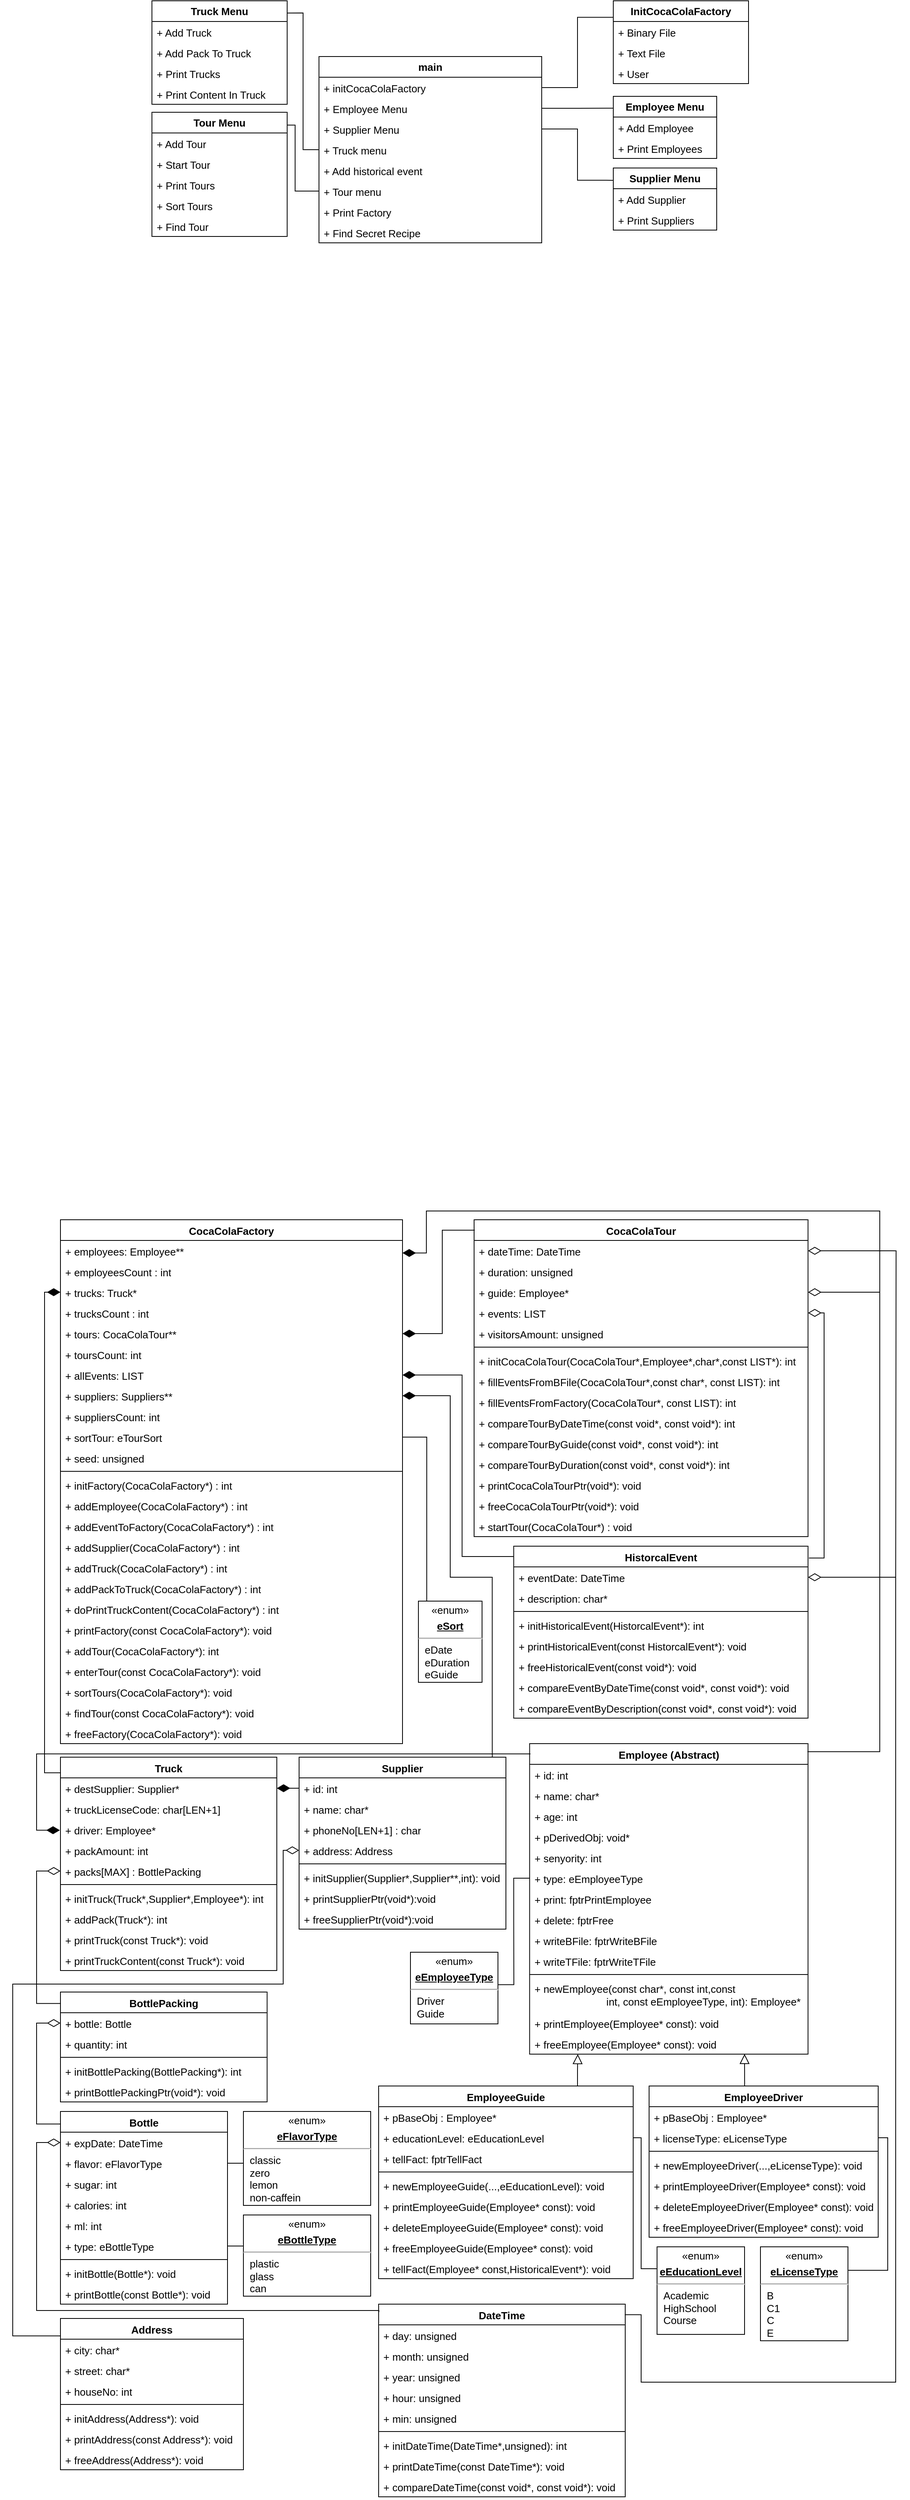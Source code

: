 <mxfile version="24.1.0" type="device">
  <diagram name="Page-1" id="rCsgQdEcJ6JSE4IAMrht">
    <mxGraphModel dx="4896" dy="4066" grid="1" gridSize="10" guides="1" tooltips="1" connect="1" arrows="1" fold="1" page="1" pageScale="1" pageWidth="1169" pageHeight="1654" math="0" shadow="0">
      <root>
        <mxCell id="0" />
        <mxCell id="1" parent="0" />
        <mxCell id="q92lbC2dsx9e7F62Pgex-10" value="&lt;b style=&quot;border-color: var(--border-color); font-size: 13px;&quot;&gt;CocaColaFactory&lt;br style=&quot;font-size: 13px;&quot;&gt;&lt;br style=&quot;font-size: 13px;&quot;&gt;&lt;/b&gt;" style="swimlane;fontStyle=1;align=center;verticalAlign=top;childLayout=stackLayout;horizontal=1;startSize=26;horizontalStack=0;resizeParent=1;resizeParentMax=0;resizeLast=0;collapsible=1;marginBottom=0;whiteSpace=wrap;html=1;fontSize=13;" parent="1" vertex="1">
          <mxGeometry x="-3430" y="-1629" width="430" height="658" as="geometry" />
        </mxCell>
        <mxCell id="OBeASC8JN5czfZ92_RCb-112" style="edgeStyle=orthogonalEdgeStyle;rounded=0;orthogonalLoop=1;jettySize=auto;html=1;exitX=1;exitY=0.605;exitDx=0;exitDy=0;exitPerimeter=0;endArrow=none;endFill=0;startArrow=diamondThin;startFill=1;startSize=14;" parent="q92lbC2dsx9e7F62Pgex-10" source="q92lbC2dsx9e7F62Pgex-11" edge="1">
          <mxGeometry relative="1" as="geometry">
            <mxPoint x="1030" y="99" as="targetPoint" />
            <mxPoint x="460" y="49" as="sourcePoint" />
            <Array as="points">
              <mxPoint x="460" y="42" />
              <mxPoint x="460" y="-11" />
              <mxPoint x="1030" y="-11" />
            </Array>
          </mxGeometry>
        </mxCell>
        <mxCell id="q92lbC2dsx9e7F62Pgex-11" value="+ employees: Employee**&lt;div style=&quot;font-size: 13px;&quot;&gt;&lt;br style=&quot;font-size: 13px;&quot;&gt;&lt;/div&gt;" style="text;strokeColor=none;fillColor=none;align=left;verticalAlign=top;spacingLeft=4;spacingRight=4;overflow=hidden;rotatable=0;points=[[0,0.5],[1,0.5]];portConstraint=eastwest;whiteSpace=wrap;html=1;fontSize=13;" parent="q92lbC2dsx9e7F62Pgex-10" vertex="1">
          <mxGeometry y="26" width="430" height="26" as="geometry" />
        </mxCell>
        <mxCell id="8-N4795P8bHpSPom3xNv-1" value="+ employeesCount : int" style="text;align=left;verticalAlign=top;spacingLeft=4;spacingRight=4;overflow=hidden;rotatable=0;points=[[0,0.5],[1,0.5]];portConstraint=eastwest;whiteSpace=wrap;html=1;fontSize=13;" parent="q92lbC2dsx9e7F62Pgex-10" vertex="1">
          <mxGeometry y="52" width="430" height="26" as="geometry" />
        </mxCell>
        <mxCell id="q92lbC2dsx9e7F62Pgex-14" value="+ trucks: Truck*&lt;div style=&quot;font-size: 13px;&quot;&gt;&lt;br style=&quot;font-size: 13px;&quot;&gt;&lt;/div&gt;" style="text;strokeColor=none;fillColor=none;align=left;verticalAlign=top;spacingLeft=4;spacingRight=4;overflow=hidden;rotatable=0;points=[[0,0.5],[1,0.5]];portConstraint=eastwest;whiteSpace=wrap;html=1;fontSize=13;" parent="q92lbC2dsx9e7F62Pgex-10" vertex="1">
          <mxGeometry y="78" width="430" height="26" as="geometry" />
        </mxCell>
        <mxCell id="8-N4795P8bHpSPom3xNv-3" value="+ trucksCount : int" style="text;align=left;verticalAlign=top;spacingLeft=4;spacingRight=4;overflow=hidden;rotatable=0;points=[[0,0.5],[1,0.5]];portConstraint=eastwest;whiteSpace=wrap;html=1;fontSize=13;" parent="q92lbC2dsx9e7F62Pgex-10" vertex="1">
          <mxGeometry y="104" width="430" height="26" as="geometry" />
        </mxCell>
        <mxCell id="q92lbC2dsx9e7F62Pgex-62" value="+ tours: CocaColaTour**&lt;div style=&quot;font-size: 13px;&quot;&gt;&lt;br style=&quot;font-size: 13px;&quot;&gt;&lt;/div&gt;" style="text;strokeColor=none;fillColor=none;align=left;verticalAlign=top;spacingLeft=4;spacingRight=4;overflow=hidden;rotatable=0;points=[[0,0.5],[1,0.5]];portConstraint=eastwest;whiteSpace=wrap;html=1;fontSize=13;" parent="q92lbC2dsx9e7F62Pgex-10" vertex="1">
          <mxGeometry y="130" width="430" height="26" as="geometry" />
        </mxCell>
        <mxCell id="8-N4795P8bHpSPom3xNv-4" value="+ toursCount: int" style="text;align=left;verticalAlign=top;spacingLeft=4;spacingRight=4;overflow=hidden;rotatable=0;points=[[0,0.5],[1,0.5]];portConstraint=eastwest;whiteSpace=wrap;html=1;fontSize=13;" parent="q92lbC2dsx9e7F62Pgex-10" vertex="1">
          <mxGeometry y="156" width="430" height="26" as="geometry" />
        </mxCell>
        <mxCell id="q92lbC2dsx9e7F62Pgex-122" value="+ allEvents: LIST&amp;nbsp;" style="text;strokeColor=none;fillColor=none;align=left;verticalAlign=top;spacingLeft=4;spacingRight=4;overflow=hidden;rotatable=0;points=[[0,0.5],[1,0.5]];portConstraint=eastwest;whiteSpace=wrap;html=1;fontSize=13;" parent="q92lbC2dsx9e7F62Pgex-10" vertex="1">
          <mxGeometry y="182" width="430" height="26" as="geometry" />
        </mxCell>
        <mxCell id="q92lbC2dsx9e7F62Pgex-65" value="+ suppliers: Suppliers**&lt;div style=&quot;font-size: 13px;&quot;&gt;&lt;br style=&quot;font-size: 13px;&quot;&gt;&lt;/div&gt;" style="text;strokeColor=none;fillColor=none;align=left;verticalAlign=top;spacingLeft=4;spacingRight=4;overflow=hidden;rotatable=0;points=[[0,0.5],[1,0.5]];portConstraint=eastwest;whiteSpace=wrap;html=1;fontSize=13;" parent="q92lbC2dsx9e7F62Pgex-10" vertex="1">
          <mxGeometry y="208" width="430" height="26" as="geometry" />
        </mxCell>
        <mxCell id="8-N4795P8bHpSPom3xNv-5" value="+ suppliersCount: int" style="text;align=left;verticalAlign=top;spacingLeft=4;spacingRight=4;overflow=hidden;rotatable=0;points=[[0,0.5],[1,0.5]];portConstraint=eastwest;whiteSpace=wrap;html=1;fontSize=13;" parent="q92lbC2dsx9e7F62Pgex-10" vertex="1">
          <mxGeometry y="234" width="430" height="26" as="geometry" />
        </mxCell>
        <mxCell id="HJTjHNm4ioIv6pA46BGL-1" value="+ sortTour: eTourSort" style="text;strokeColor=none;fillColor=none;align=left;verticalAlign=top;spacingLeft=4;spacingRight=4;overflow=hidden;rotatable=0;points=[[0,0.5],[1,0.5]];portConstraint=eastwest;whiteSpace=wrap;html=1;fontSize=13;" parent="q92lbC2dsx9e7F62Pgex-10" vertex="1">
          <mxGeometry y="260" width="430" height="26" as="geometry" />
        </mxCell>
        <mxCell id="8-N4795P8bHpSPom3xNv-6" value="+ seed: unsigned" style="text;align=left;verticalAlign=top;spacingLeft=4;spacingRight=4;overflow=hidden;rotatable=0;points=[[0,0.5],[1,0.5]];portConstraint=eastwest;whiteSpace=wrap;html=1;fontSize=13;" parent="q92lbC2dsx9e7F62Pgex-10" vertex="1">
          <mxGeometry y="286" width="430" height="26" as="geometry" />
        </mxCell>
        <mxCell id="q92lbC2dsx9e7F62Pgex-12" value="" style="line;strokeWidth=1;fillColor=none;align=left;verticalAlign=middle;spacingTop=-1;spacingLeft=3;spacingRight=3;rotatable=0;labelPosition=right;points=[];portConstraint=eastwest;strokeColor=inherit;fontSize=13;" parent="q92lbC2dsx9e7F62Pgex-10" vertex="1">
          <mxGeometry y="312" width="430" height="8" as="geometry" />
        </mxCell>
        <mxCell id="q92lbC2dsx9e7F62Pgex-139" value="+ initFactory(CocaColaFactory*) : int" style="text;strokeColor=none;fillColor=none;align=left;verticalAlign=top;spacingLeft=4;spacingRight=4;overflow=hidden;rotatable=0;points=[[0,0.5],[1,0.5]];portConstraint=eastwest;whiteSpace=wrap;html=1;fontSize=13;" parent="q92lbC2dsx9e7F62Pgex-10" vertex="1">
          <mxGeometry y="320" width="430" height="26" as="geometry" />
        </mxCell>
        <mxCell id="8-N4795P8bHpSPom3xNv-7" value="+ addEmployee(CocaColaFactory*) : int" style="text;strokeColor=none;fillColor=none;align=left;verticalAlign=top;spacingLeft=4;spacingRight=4;overflow=hidden;rotatable=0;points=[[0,0.5],[1,0.5]];portConstraint=eastwest;whiteSpace=wrap;html=1;fontSize=13;" parent="q92lbC2dsx9e7F62Pgex-10" vertex="1">
          <mxGeometry y="346" width="430" height="26" as="geometry" />
        </mxCell>
        <mxCell id="8-N4795P8bHpSPom3xNv-8" value="+ addEventToFactory(CocaColaFactory*) : int" style="text;strokeColor=none;fillColor=none;align=left;verticalAlign=top;spacingLeft=4;spacingRight=4;overflow=hidden;rotatable=0;points=[[0,0.5],[1,0.5]];portConstraint=eastwest;whiteSpace=wrap;html=1;fontSize=13;" parent="q92lbC2dsx9e7F62Pgex-10" vertex="1">
          <mxGeometry y="372" width="430" height="26" as="geometry" />
        </mxCell>
        <mxCell id="8-N4795P8bHpSPom3xNv-9" value="+ addSupplier(CocaColaFactory*) : int" style="text;strokeColor=none;fillColor=none;align=left;verticalAlign=top;spacingLeft=4;spacingRight=4;overflow=hidden;rotatable=0;points=[[0,0.5],[1,0.5]];portConstraint=eastwest;whiteSpace=wrap;html=1;fontSize=13;" parent="q92lbC2dsx9e7F62Pgex-10" vertex="1">
          <mxGeometry y="398" width="430" height="26" as="geometry" />
        </mxCell>
        <mxCell id="8-N4795P8bHpSPom3xNv-10" value="+ addTruck(CocaColaFactory*) : int" style="text;strokeColor=none;fillColor=none;align=left;verticalAlign=top;spacingLeft=4;spacingRight=4;overflow=hidden;rotatable=0;points=[[0,0.5],[1,0.5]];portConstraint=eastwest;whiteSpace=wrap;html=1;fontSize=13;" parent="q92lbC2dsx9e7F62Pgex-10" vertex="1">
          <mxGeometry y="424" width="430" height="26" as="geometry" />
        </mxCell>
        <mxCell id="8-N4795P8bHpSPom3xNv-12" value="+ addPackToTruck(CocaColaFactory*) : int" style="text;strokeColor=none;fillColor=none;align=left;verticalAlign=top;spacingLeft=4;spacingRight=4;overflow=hidden;rotatable=0;points=[[0,0.5],[1,0.5]];portConstraint=eastwest;whiteSpace=wrap;html=1;fontSize=13;" parent="q92lbC2dsx9e7F62Pgex-10" vertex="1">
          <mxGeometry y="450" width="430" height="26" as="geometry" />
        </mxCell>
        <mxCell id="8-N4795P8bHpSPom3xNv-13" value="+ doPrintTruckContent(CocaColaFactory*) : int" style="text;strokeColor=none;fillColor=none;align=left;verticalAlign=top;spacingLeft=4;spacingRight=4;overflow=hidden;rotatable=0;points=[[0,0.5],[1,0.5]];portConstraint=eastwest;whiteSpace=wrap;html=1;fontSize=13;" parent="q92lbC2dsx9e7F62Pgex-10" vertex="1">
          <mxGeometry y="476" width="430" height="26" as="geometry" />
        </mxCell>
        <mxCell id="8-N4795P8bHpSPom3xNv-17" value="+ printFactory(const CocaColaFactory*): void" style="text;strokeColor=none;fillColor=none;align=left;verticalAlign=top;spacingLeft=4;spacingRight=4;overflow=hidden;rotatable=0;points=[[0,0.5],[1,0.5]];portConstraint=eastwest;whiteSpace=wrap;html=1;fontSize=13;" parent="q92lbC2dsx9e7F62Pgex-10" vertex="1">
          <mxGeometry y="502" width="430" height="26" as="geometry" />
        </mxCell>
        <mxCell id="8-N4795P8bHpSPom3xNv-18" value="+ addTour(CocaColaFactory*): int" style="text;strokeColor=none;fillColor=none;align=left;verticalAlign=top;spacingLeft=4;spacingRight=4;overflow=hidden;rotatable=0;points=[[0,0.5],[1,0.5]];portConstraint=eastwest;whiteSpace=wrap;html=1;fontSize=13;" parent="q92lbC2dsx9e7F62Pgex-10" vertex="1">
          <mxGeometry y="528" width="430" height="26" as="geometry" />
        </mxCell>
        <mxCell id="8-N4795P8bHpSPom3xNv-19" value="+ enterTour(const CocaColaFactory*): void" style="text;strokeColor=none;fillColor=none;align=left;verticalAlign=top;spacingLeft=4;spacingRight=4;overflow=hidden;rotatable=0;points=[[0,0.5],[1,0.5]];portConstraint=eastwest;whiteSpace=wrap;html=1;fontSize=13;" parent="q92lbC2dsx9e7F62Pgex-10" vertex="1">
          <mxGeometry y="554" width="430" height="26" as="geometry" />
        </mxCell>
        <mxCell id="8-N4795P8bHpSPom3xNv-20" value="+ sortTours(CocaColaFactory*): void" style="text;strokeColor=none;fillColor=none;align=left;verticalAlign=top;spacingLeft=4;spacingRight=4;overflow=hidden;rotatable=0;points=[[0,0.5],[1,0.5]];portConstraint=eastwest;whiteSpace=wrap;html=1;fontSize=13;" parent="q92lbC2dsx9e7F62Pgex-10" vertex="1">
          <mxGeometry y="580" width="430" height="26" as="geometry" />
        </mxCell>
        <mxCell id="8-N4795P8bHpSPom3xNv-21" value="+ findTour(const CocaColaFactory*): void" style="text;strokeColor=none;fillColor=none;align=left;verticalAlign=top;spacingLeft=4;spacingRight=4;overflow=hidden;rotatable=0;points=[[0,0.5],[1,0.5]];portConstraint=eastwest;whiteSpace=wrap;html=1;fontSize=13;" parent="q92lbC2dsx9e7F62Pgex-10" vertex="1">
          <mxGeometry y="606" width="430" height="26" as="geometry" />
        </mxCell>
        <mxCell id="8-N4795P8bHpSPom3xNv-22" value="+ freeFactory(CocaColaFactory*): void" style="text;strokeColor=none;fillColor=none;align=left;verticalAlign=top;spacingLeft=4;spacingRight=4;overflow=hidden;rotatable=0;points=[[0,0.5],[1,0.5]];portConstraint=eastwest;whiteSpace=wrap;html=1;fontSize=13;" parent="q92lbC2dsx9e7F62Pgex-10" vertex="1">
          <mxGeometry y="632" width="430" height="26" as="geometry" />
        </mxCell>
        <mxCell id="q92lbC2dsx9e7F62Pgex-20" value="&lt;b style=&quot;border-color: var(--border-color); font-size: 13px;&quot;&gt;Employee (Abstract)&lt;br style=&quot;font-size: 13px;&quot;&gt;&lt;br style=&quot;font-size: 13px;&quot;&gt;&lt;/b&gt;" style="swimlane;fontStyle=1;align=center;verticalAlign=top;childLayout=stackLayout;horizontal=1;startSize=26;horizontalStack=0;resizeParent=1;resizeParentMax=0;resizeLast=0;collapsible=1;marginBottom=0;whiteSpace=wrap;html=1;fontSize=13;" parent="1" vertex="1">
          <mxGeometry x="-2840.2" y="-971" width="350" height="390" as="geometry" />
        </mxCell>
        <mxCell id="Qn0OpZdaU_wwA8IJ9mMy-1" value="+ id: int" style="text;strokeColor=none;fillColor=none;align=left;verticalAlign=top;spacingLeft=4;spacingRight=4;overflow=hidden;rotatable=0;points=[[0,0.5],[1,0.5]];portConstraint=eastwest;whiteSpace=wrap;html=1;fontSize=13;" parent="q92lbC2dsx9e7F62Pgex-20" vertex="1">
          <mxGeometry y="26" width="350" height="26" as="geometry" />
        </mxCell>
        <mxCell id="q92lbC2dsx9e7F62Pgex-140" value="+ name: char*" style="text;strokeColor=none;fillColor=none;align=left;verticalAlign=top;spacingLeft=4;spacingRight=4;overflow=hidden;rotatable=0;points=[[0,0.5],[1,0.5]];portConstraint=eastwest;whiteSpace=wrap;html=1;fontSize=13;" parent="q92lbC2dsx9e7F62Pgex-20" vertex="1">
          <mxGeometry y="52" width="350" height="26" as="geometry" />
        </mxCell>
        <mxCell id="q92lbC2dsx9e7F62Pgex-21" value="+ age: int" style="text;strokeColor=none;fillColor=none;align=left;verticalAlign=top;spacingLeft=4;spacingRight=4;overflow=hidden;rotatable=0;points=[[0,0.5],[1,0.5]];portConstraint=eastwest;whiteSpace=wrap;html=1;fontSize=13;" parent="q92lbC2dsx9e7F62Pgex-20" vertex="1">
          <mxGeometry y="78" width="350" height="26" as="geometry" />
        </mxCell>
        <mxCell id="OBeASC8JN5czfZ92_RCb-54" value="+ pDerivedObj: void*" style="text;strokeColor=none;fillColor=none;align=left;verticalAlign=top;spacingLeft=4;spacingRight=4;overflow=hidden;rotatable=0;points=[[0,0.5],[1,0.5]];portConstraint=eastwest;whiteSpace=wrap;html=1;fontSize=13;" parent="q92lbC2dsx9e7F62Pgex-20" vertex="1">
          <mxGeometry y="104" width="350" height="26" as="geometry" />
        </mxCell>
        <mxCell id="Qn0OpZdaU_wwA8IJ9mMy-6" value="+ senyority: int" style="text;strokeColor=none;fillColor=none;align=left;verticalAlign=top;spacingLeft=4;spacingRight=4;overflow=hidden;rotatable=0;points=[[0,0.5],[1,0.5]];portConstraint=eastwest;whiteSpace=wrap;html=1;fontSize=13;" parent="q92lbC2dsx9e7F62Pgex-20" vertex="1">
          <mxGeometry y="130" width="350" height="26" as="geometry" />
        </mxCell>
        <mxCell id="OBeASC8JN5czfZ92_RCb-55" value="+ type: eEmployeeType" style="text;strokeColor=none;fillColor=none;align=left;verticalAlign=top;spacingLeft=4;spacingRight=4;overflow=hidden;rotatable=0;points=[[0,0.5],[1,0.5]];portConstraint=eastwest;whiteSpace=wrap;html=1;fontSize=13;" parent="q92lbC2dsx9e7F62Pgex-20" vertex="1">
          <mxGeometry y="156" width="350" height="26" as="geometry" />
        </mxCell>
        <mxCell id="OBeASC8JN5czfZ92_RCb-58" value="+ print: fptrPrintEmployee" style="text;strokeColor=none;fillColor=none;align=left;verticalAlign=top;spacingLeft=4;spacingRight=4;overflow=hidden;rotatable=0;points=[[0,0.5],[1,0.5]];portConstraint=eastwest;whiteSpace=wrap;html=1;fontSize=13;" parent="q92lbC2dsx9e7F62Pgex-20" vertex="1">
          <mxGeometry y="182" width="350" height="26" as="geometry" />
        </mxCell>
        <mxCell id="OBeASC8JN5czfZ92_RCb-59" value="+ delete: fptrFree" style="text;strokeColor=none;fillColor=none;align=left;verticalAlign=top;spacingLeft=4;spacingRight=4;overflow=hidden;rotatable=0;points=[[0,0.5],[1,0.5]];portConstraint=eastwest;whiteSpace=wrap;html=1;fontSize=13;" parent="q92lbC2dsx9e7F62Pgex-20" vertex="1">
          <mxGeometry y="208" width="350" height="26" as="geometry" />
        </mxCell>
        <mxCell id="OBeASC8JN5czfZ92_RCb-60" value="+ writeBFile: fptrWriteBFile" style="text;strokeColor=none;fillColor=none;align=left;verticalAlign=top;spacingLeft=4;spacingRight=4;overflow=hidden;rotatable=0;points=[[0,0.5],[1,0.5]];portConstraint=eastwest;whiteSpace=wrap;html=1;fontSize=13;" parent="q92lbC2dsx9e7F62Pgex-20" vertex="1">
          <mxGeometry y="234" width="350" height="26" as="geometry" />
        </mxCell>
        <mxCell id="OBeASC8JN5czfZ92_RCb-61" value="+ writeTFile: fptrWriteTFile" style="text;strokeColor=none;fillColor=none;align=left;verticalAlign=top;spacingLeft=4;spacingRight=4;overflow=hidden;rotatable=0;points=[[0,0.5],[1,0.5]];portConstraint=eastwest;whiteSpace=wrap;html=1;fontSize=13;" parent="q92lbC2dsx9e7F62Pgex-20" vertex="1">
          <mxGeometry y="260" width="350" height="26" as="geometry" />
        </mxCell>
        <mxCell id="q92lbC2dsx9e7F62Pgex-22" value="" style="line;strokeWidth=1;fillColor=none;align=left;verticalAlign=middle;spacingTop=-1;spacingLeft=3;spacingRight=3;rotatable=0;labelPosition=right;points=[];portConstraint=eastwest;strokeColor=inherit;fontSize=13;" parent="q92lbC2dsx9e7F62Pgex-20" vertex="1">
          <mxGeometry y="286" width="350" height="8" as="geometry" />
        </mxCell>
        <mxCell id="q92lbC2dsx9e7F62Pgex-23" value="+ newEmployee(const char*, const int,const&lt;br&gt;&lt;span style=&quot;white-space: pre;&quot;&gt;&#x9;&lt;/span&gt;&lt;span style=&quot;white-space: pre;&quot;&gt;&#x9;&lt;/span&gt;&lt;span style=&quot;white-space: pre;&quot;&gt;&#x9;&lt;/span&gt;&amp;nbsp;int, const eEmployeeType, int): Employee*&lt;br&gt;" style="text;strokeColor=none;fillColor=none;align=left;verticalAlign=top;spacingLeft=4;spacingRight=4;overflow=hidden;rotatable=0;points=[[0,0.5],[1,0.5]];portConstraint=eastwest;whiteSpace=wrap;html=1;fontSize=13;" parent="q92lbC2dsx9e7F62Pgex-20" vertex="1">
          <mxGeometry y="294" width="350" height="44" as="geometry" />
        </mxCell>
        <mxCell id="q92lbC2dsx9e7F62Pgex-103" value="+ printEmployee(Employee* const): void" style="text;strokeColor=none;fillColor=none;align=left;verticalAlign=top;spacingLeft=4;spacingRight=4;overflow=hidden;rotatable=0;points=[[0,0.5],[1,0.5]];portConstraint=eastwest;whiteSpace=wrap;html=1;fontSize=13;" parent="q92lbC2dsx9e7F62Pgex-20" vertex="1">
          <mxGeometry y="338" width="350" height="26" as="geometry" />
        </mxCell>
        <mxCell id="q92lbC2dsx9e7F62Pgex-104" value="+ freeEmployee(Employee* const):&amp;nbsp;void" style="text;strokeColor=none;fillColor=none;align=left;verticalAlign=top;spacingLeft=4;spacingRight=4;overflow=hidden;rotatable=0;points=[[0,0.5],[1,0.5]];portConstraint=eastwest;whiteSpace=wrap;html=1;fontSize=13;" parent="q92lbC2dsx9e7F62Pgex-20" vertex="1">
          <mxGeometry y="364" width="350" height="26" as="geometry" />
        </mxCell>
        <mxCell id="q92lbC2dsx9e7F62Pgex-24" value="&lt;b style=&quot;border-color: var(--border-color); font-size: 13px;&quot;&gt;Truck&lt;br style=&quot;font-size: 13px;&quot;&gt;&lt;br style=&quot;font-size: 13px;&quot;&gt;&lt;/b&gt;" style="swimlane;fontStyle=1;align=center;verticalAlign=top;childLayout=stackLayout;horizontal=1;startSize=26;horizontalStack=0;resizeParent=1;resizeParentMax=0;resizeLast=0;collapsible=1;marginBottom=0;whiteSpace=wrap;html=1;fontSize=13;" parent="1" vertex="1">
          <mxGeometry x="-3430" y="-954" width="272" height="268" as="geometry" />
        </mxCell>
        <mxCell id="q92lbC2dsx9e7F62Pgex-63" value="+ destSupplier: Supplier*" style="text;strokeColor=none;fillColor=none;align=left;verticalAlign=top;spacingLeft=4;spacingRight=4;overflow=hidden;rotatable=0;points=[[0,0.5],[1,0.5]];portConstraint=eastwest;whiteSpace=wrap;html=1;fontSize=13;" parent="q92lbC2dsx9e7F62Pgex-24" vertex="1">
          <mxGeometry y="26" width="272" height="26" as="geometry" />
        </mxCell>
        <mxCell id="q92lbC2dsx9e7F62Pgex-70" value="+ truckLicenseCode: char[LEN+1]" style="text;strokeColor=none;fillColor=none;align=left;verticalAlign=top;spacingLeft=4;spacingRight=4;overflow=hidden;rotatable=0;points=[[0,0.5],[1,0.5]];portConstraint=eastwest;whiteSpace=wrap;html=1;fontSize=13;" parent="q92lbC2dsx9e7F62Pgex-24" vertex="1">
          <mxGeometry y="52" width="272" height="26" as="geometry" />
        </mxCell>
        <mxCell id="q92lbC2dsx9e7F62Pgex-25" value="+ driver: Employee*" style="text;strokeColor=none;fillColor=none;align=left;verticalAlign=top;spacingLeft=4;spacingRight=4;overflow=hidden;rotatable=0;points=[[0,0.5],[1,0.5]];portConstraint=eastwest;whiteSpace=wrap;html=1;fontSize=13;" parent="q92lbC2dsx9e7F62Pgex-24" vertex="1">
          <mxGeometry y="78" width="272" height="26" as="geometry" />
        </mxCell>
        <mxCell id="Qn0OpZdaU_wwA8IJ9mMy-27" value="+ packAmount: int" style="text;strokeColor=none;fillColor=none;align=left;verticalAlign=top;spacingLeft=4;spacingRight=4;overflow=hidden;rotatable=0;points=[[0,0.5],[1,0.5]];portConstraint=eastwest;whiteSpace=wrap;html=1;fontSize=13;" parent="q92lbC2dsx9e7F62Pgex-24" vertex="1">
          <mxGeometry y="104" width="272" height="26" as="geometry" />
        </mxCell>
        <mxCell id="q92lbC2dsx9e7F62Pgex-69" value="+ packs[MAX]&amp;nbsp;: BottlePacking&amp;nbsp;" style="text;strokeColor=none;fillColor=none;align=left;verticalAlign=top;spacingLeft=4;spacingRight=4;overflow=hidden;rotatable=0;points=[[0,0.5],[1,0.5]];portConstraint=eastwest;whiteSpace=wrap;html=1;fontSize=13;" parent="q92lbC2dsx9e7F62Pgex-24" vertex="1">
          <mxGeometry y="130" width="272" height="26" as="geometry" />
        </mxCell>
        <mxCell id="q92lbC2dsx9e7F62Pgex-26" value="" style="line;strokeWidth=1;fillColor=none;align=left;verticalAlign=middle;spacingTop=-1;spacingLeft=3;spacingRight=3;rotatable=0;labelPosition=right;points=[];portConstraint=eastwest;strokeColor=inherit;fontSize=13;" parent="q92lbC2dsx9e7F62Pgex-24" vertex="1">
          <mxGeometry y="156" width="272" height="8" as="geometry" />
        </mxCell>
        <mxCell id="q92lbC2dsx9e7F62Pgex-27" value="+ initTruck(Truck*,Supplier*,Employee*): int" style="text;strokeColor=none;fillColor=none;align=left;verticalAlign=top;spacingLeft=4;spacingRight=4;overflow=hidden;rotatable=0;points=[[0,0.5],[1,0.5]];portConstraint=eastwest;whiteSpace=wrap;html=1;fontSize=13;" parent="q92lbC2dsx9e7F62Pgex-24" vertex="1">
          <mxGeometry y="164" width="272" height="26" as="geometry" />
        </mxCell>
        <mxCell id="q92lbC2dsx9e7F62Pgex-83" value="+ addPack(Truck*): int" style="text;strokeColor=none;fillColor=none;align=left;verticalAlign=top;spacingLeft=4;spacingRight=4;overflow=hidden;rotatable=0;points=[[0,0.5],[1,0.5]];portConstraint=eastwest;whiteSpace=wrap;html=1;fontSize=13;" parent="q92lbC2dsx9e7F62Pgex-24" vertex="1">
          <mxGeometry y="190" width="272" height="26" as="geometry" />
        </mxCell>
        <mxCell id="q92lbC2dsx9e7F62Pgex-81" value="+ printTruck(const Truck*): void" style="text;strokeColor=none;fillColor=none;align=left;verticalAlign=top;spacingLeft=4;spacingRight=4;overflow=hidden;rotatable=0;points=[[0,0.5],[1,0.5]];portConstraint=eastwest;whiteSpace=wrap;html=1;fontSize=13;" parent="q92lbC2dsx9e7F62Pgex-24" vertex="1">
          <mxGeometry y="216" width="272" height="26" as="geometry" />
        </mxCell>
        <mxCell id="OBeASC8JN5czfZ92_RCb-88" value="+ printTruckContent(const Truck*): void" style="text;strokeColor=none;fillColor=none;align=left;verticalAlign=top;spacingLeft=4;spacingRight=4;overflow=hidden;rotatable=0;points=[[0,0.5],[1,0.5]];portConstraint=eastwest;whiteSpace=wrap;html=1;fontSize=13;" parent="q92lbC2dsx9e7F62Pgex-24" vertex="1">
          <mxGeometry y="242" width="272" height="26" as="geometry" />
        </mxCell>
        <mxCell id="q92lbC2dsx9e7F62Pgex-28" value="&lt;b style=&quot;border-color: var(--border-color); font-size: 13px;&quot;&gt;&lt;b style=&quot;border-color: var(--border-color); font-size: 13px;&quot;&gt;BottlePacking&lt;br style=&quot;font-size: 13px;&quot;&gt;&lt;/b&gt;&lt;br style=&quot;font-size: 13px;&quot;&gt;&lt;br style=&quot;font-size: 13px;&quot;&gt;&lt;/b&gt;" style="swimlane;fontStyle=1;align=center;verticalAlign=top;childLayout=stackLayout;horizontal=1;startSize=26;horizontalStack=0;resizeParent=1;resizeParentMax=0;resizeLast=0;collapsible=1;marginBottom=0;whiteSpace=wrap;html=1;fontSize=13;" parent="1" vertex="1">
          <mxGeometry x="-3430" y="-659" width="259.8" height="138" as="geometry" />
        </mxCell>
        <mxCell id="q92lbC2dsx9e7F62Pgex-29" value="+ bottle: Bottle" style="text;strokeColor=none;fillColor=none;align=left;verticalAlign=top;spacingLeft=4;spacingRight=4;overflow=hidden;rotatable=0;points=[[0,0.5],[1,0.5]];portConstraint=eastwest;whiteSpace=wrap;html=1;fontSize=13;" parent="q92lbC2dsx9e7F62Pgex-28" vertex="1">
          <mxGeometry y="26" width="259.8" height="26" as="geometry" />
        </mxCell>
        <mxCell id="q92lbC2dsx9e7F62Pgex-43" value="+ quantity: int" style="text;strokeColor=none;fillColor=none;align=left;verticalAlign=top;spacingLeft=4;spacingRight=4;overflow=hidden;rotatable=0;points=[[0,0.5],[1,0.5]];portConstraint=eastwest;whiteSpace=wrap;html=1;fontSize=13;" parent="q92lbC2dsx9e7F62Pgex-28" vertex="1">
          <mxGeometry y="52" width="259.8" height="26" as="geometry" />
        </mxCell>
        <mxCell id="q92lbC2dsx9e7F62Pgex-30" value="" style="line;strokeWidth=1;fillColor=none;align=left;verticalAlign=middle;spacingTop=-1;spacingLeft=3;spacingRight=3;rotatable=0;labelPosition=right;points=[];portConstraint=eastwest;strokeColor=inherit;fontSize=13;" parent="q92lbC2dsx9e7F62Pgex-28" vertex="1">
          <mxGeometry y="78" width="259.8" height="8" as="geometry" />
        </mxCell>
        <mxCell id="q92lbC2dsx9e7F62Pgex-31" value="+ initBottlePacking(&lt;span style=&quot;border-color: var(--border-color); text-align: center; font-size: 13px;&quot;&gt;BottlePacking*&lt;/span&gt;): int" style="text;strokeColor=none;fillColor=none;align=left;verticalAlign=top;spacingLeft=4;spacingRight=4;overflow=hidden;rotatable=0;points=[[0,0.5],[1,0.5]];portConstraint=eastwest;whiteSpace=wrap;html=1;fontSize=13;" parent="q92lbC2dsx9e7F62Pgex-28" vertex="1">
          <mxGeometry y="86" width="259.8" height="26" as="geometry" />
        </mxCell>
        <mxCell id="OBeASC8JN5czfZ92_RCb-45" value="+ printBottlePackingPtr(void*): void" style="text;strokeColor=none;fillColor=none;align=left;verticalAlign=top;spacingLeft=4;spacingRight=4;overflow=hidden;rotatable=0;points=[[0,0.5],[1,0.5]];portConstraint=eastwest;whiteSpace=wrap;html=1;fontSize=13;" parent="q92lbC2dsx9e7F62Pgex-28" vertex="1">
          <mxGeometry y="112" width="259.8" height="26" as="geometry" />
        </mxCell>
        <mxCell id="q92lbC2dsx9e7F62Pgex-32" value="&lt;b style=&quot;border-color: var(--border-color); font-size: 13px;&quot;&gt;&lt;b style=&quot;border-color: var(--border-color); font-size: 13px;&quot;&gt;Bottle&lt;br style=&quot;font-size: 13px;&quot;&gt;&lt;/b&gt;&lt;br style=&quot;font-size: 13px;&quot;&gt;&lt;br style=&quot;font-size: 13px;&quot;&gt;&lt;/b&gt;" style="swimlane;fontStyle=1;align=center;verticalAlign=top;childLayout=stackLayout;horizontal=1;startSize=26;horizontalStack=0;resizeParent=1;resizeParentMax=0;resizeLast=0;collapsible=1;marginBottom=0;whiteSpace=wrap;html=1;fontSize=13;" parent="1" vertex="1">
          <mxGeometry x="-3430" y="-509" width="210" height="242" as="geometry" />
        </mxCell>
        <mxCell id="q92lbC2dsx9e7F62Pgex-33" value="+ expDate: DateTime" style="text;strokeColor=none;fillColor=none;align=left;verticalAlign=top;spacingLeft=4;spacingRight=4;overflow=hidden;rotatable=0;points=[[0,0.5],[1,0.5]];portConstraint=eastwest;whiteSpace=wrap;html=1;fontSize=13;" parent="q92lbC2dsx9e7F62Pgex-32" vertex="1">
          <mxGeometry y="26" width="210" height="26" as="geometry" />
        </mxCell>
        <mxCell id="q92lbC2dsx9e7F62Pgex-41" value="+ flavor: eFlavorType" style="text;strokeColor=none;fillColor=none;align=left;verticalAlign=top;spacingLeft=4;spacingRight=4;overflow=hidden;rotatable=0;points=[[0,0.5],[1,0.5]];portConstraint=eastwest;whiteSpace=wrap;html=1;fontSize=13;" parent="q92lbC2dsx9e7F62Pgex-32" vertex="1">
          <mxGeometry y="52" width="210" height="26" as="geometry" />
        </mxCell>
        <mxCell id="q92lbC2dsx9e7F62Pgex-40" value="+ sugar: int" style="text;strokeColor=none;fillColor=none;align=left;verticalAlign=top;spacingLeft=4;spacingRight=4;overflow=hidden;rotatable=0;points=[[0,0.5],[1,0.5]];portConstraint=eastwest;whiteSpace=wrap;html=1;fontSize=13;" parent="q92lbC2dsx9e7F62Pgex-32" vertex="1">
          <mxGeometry y="78" width="210" height="26" as="geometry" />
        </mxCell>
        <mxCell id="q92lbC2dsx9e7F62Pgex-68" value="+ calories: int" style="text;strokeColor=none;fillColor=none;align=left;verticalAlign=top;spacingLeft=4;spacingRight=4;overflow=hidden;rotatable=0;points=[[0,0.5],[1,0.5]];portConstraint=eastwest;whiteSpace=wrap;html=1;fontSize=13;" parent="q92lbC2dsx9e7F62Pgex-32" vertex="1">
          <mxGeometry y="104" width="210" height="26" as="geometry" />
        </mxCell>
        <mxCell id="q92lbC2dsx9e7F62Pgex-42" value="+ ml: int" style="text;strokeColor=none;fillColor=none;align=left;verticalAlign=top;spacingLeft=4;spacingRight=4;overflow=hidden;rotatable=0;points=[[0,0.5],[1,0.5]];portConstraint=eastwest;whiteSpace=wrap;html=1;fontSize=13;" parent="q92lbC2dsx9e7F62Pgex-32" vertex="1">
          <mxGeometry y="130" width="210" height="26" as="geometry" />
        </mxCell>
        <mxCell id="q92lbC2dsx9e7F62Pgex-76" value="+ type: eBottleType" style="text;strokeColor=none;fillColor=none;align=left;verticalAlign=top;spacingLeft=4;spacingRight=4;overflow=hidden;rotatable=0;points=[[0,0.5],[1,0.5]];portConstraint=eastwest;whiteSpace=wrap;html=1;fontSize=13;" parent="q92lbC2dsx9e7F62Pgex-32" vertex="1">
          <mxGeometry y="156" width="210" height="26" as="geometry" />
        </mxCell>
        <mxCell id="q92lbC2dsx9e7F62Pgex-34" value="" style="line;strokeWidth=1;fillColor=none;align=left;verticalAlign=middle;spacingTop=-1;spacingLeft=3;spacingRight=3;rotatable=0;labelPosition=right;points=[];portConstraint=eastwest;strokeColor=inherit;fontSize=13;" parent="q92lbC2dsx9e7F62Pgex-32" vertex="1">
          <mxGeometry y="182" width="210" height="8" as="geometry" />
        </mxCell>
        <mxCell id="q92lbC2dsx9e7F62Pgex-35" value="+ initBottle(Bottle*): void" style="text;strokeColor=none;fillColor=none;align=left;verticalAlign=top;spacingLeft=4;spacingRight=4;overflow=hidden;rotatable=0;points=[[0,0.5],[1,0.5]];portConstraint=eastwest;whiteSpace=wrap;html=1;fontSize=13;" parent="q92lbC2dsx9e7F62Pgex-32" vertex="1">
          <mxGeometry y="190" width="210" height="26" as="geometry" />
        </mxCell>
        <mxCell id="q92lbC2dsx9e7F62Pgex-88" value="+ printBottle(const Bottle*): void" style="text;strokeColor=none;fillColor=none;align=left;verticalAlign=top;spacingLeft=4;spacingRight=4;overflow=hidden;rotatable=0;points=[[0,0.5],[1,0.5]];portConstraint=eastwest;whiteSpace=wrap;html=1;fontSize=13;" parent="q92lbC2dsx9e7F62Pgex-32" vertex="1">
          <mxGeometry y="216" width="210" height="26" as="geometry" />
        </mxCell>
        <mxCell id="q92lbC2dsx9e7F62Pgex-36" value="&lt;b style=&quot;border-color: var(--border-color); font-size: 13px;&quot;&gt;CocaColaTour&lt;br style=&quot;font-size: 13px;&quot;&gt;&lt;br style=&quot;font-size: 13px;&quot;&gt;&lt;/b&gt;" style="swimlane;fontStyle=1;align=center;verticalAlign=top;childLayout=stackLayout;horizontal=1;startSize=26;horizontalStack=0;resizeParent=1;resizeParentMax=0;resizeLast=0;collapsible=1;marginBottom=0;whiteSpace=wrap;html=1;fontSize=13;" parent="1" vertex="1">
          <mxGeometry x="-2910" y="-1629" width="419.8" height="398" as="geometry" />
        </mxCell>
        <mxCell id="OBeASC8JN5czfZ92_RCb-109" style="edgeStyle=orthogonalEdgeStyle;rounded=0;orthogonalLoop=1;jettySize=auto;html=1;endArrow=none;endFill=0;startArrow=diamondThin;startFill=0;startSize=14;" parent="q92lbC2dsx9e7F62Pgex-36" source="q92lbC2dsx9e7F62Pgex-37" edge="1">
          <mxGeometry relative="1" as="geometry">
            <mxPoint x="530" y="470" as="targetPoint" />
          </mxGeometry>
        </mxCell>
        <mxCell id="q92lbC2dsx9e7F62Pgex-37" value="+ dateTime: DateTime" style="text;strokeColor=none;fillColor=none;align=left;verticalAlign=top;spacingLeft=4;spacingRight=4;overflow=hidden;rotatable=0;points=[[0,0.5],[1,0.5]];portConstraint=eastwest;whiteSpace=wrap;html=1;fontSize=13;" parent="q92lbC2dsx9e7F62Pgex-36" vertex="1">
          <mxGeometry y="26" width="419.8" height="26" as="geometry" />
        </mxCell>
        <mxCell id="q92lbC2dsx9e7F62Pgex-47" value="+ duration: unsigned" style="text;strokeColor=none;fillColor=none;align=left;verticalAlign=top;spacingLeft=4;spacingRight=4;overflow=hidden;rotatable=0;points=[[0,0.5],[1,0.5]];portConstraint=eastwest;whiteSpace=wrap;html=1;fontSize=13;" parent="q92lbC2dsx9e7F62Pgex-36" vertex="1">
          <mxGeometry y="52" width="419.8" height="26" as="geometry" />
        </mxCell>
        <mxCell id="q92lbC2dsx9e7F62Pgex-46" value="+ guide: Employee*" style="text;strokeColor=none;fillColor=none;align=left;verticalAlign=top;spacingLeft=4;spacingRight=4;overflow=hidden;rotatable=0;points=[[0,0.5],[1,0.5]];portConstraint=eastwest;whiteSpace=wrap;html=1;fontSize=13;" parent="q92lbC2dsx9e7F62Pgex-36" vertex="1">
          <mxGeometry y="78" width="419.8" height="26" as="geometry" />
        </mxCell>
        <mxCell id="q92lbC2dsx9e7F62Pgex-74" value="+ events: LIST" style="text;strokeColor=none;fillColor=none;align=left;verticalAlign=top;spacingLeft=4;spacingRight=4;overflow=hidden;rotatable=0;points=[[0,0.5],[1,0.5]];portConstraint=eastwest;whiteSpace=wrap;html=1;fontSize=13;" parent="q92lbC2dsx9e7F62Pgex-36" vertex="1">
          <mxGeometry y="104" width="419.8" height="26" as="geometry" />
        </mxCell>
        <mxCell id="q92lbC2dsx9e7F62Pgex-67" value="+ visitorsAmount: unsigned" style="text;strokeColor=none;fillColor=none;align=left;verticalAlign=top;spacingLeft=4;spacingRight=4;overflow=hidden;rotatable=0;points=[[0,0.5],[1,0.5]];portConstraint=eastwest;whiteSpace=wrap;html=1;fontSize=13;" parent="q92lbC2dsx9e7F62Pgex-36" vertex="1">
          <mxGeometry y="130" width="419.8" height="26" as="geometry" />
        </mxCell>
        <mxCell id="q92lbC2dsx9e7F62Pgex-38" value="" style="line;strokeWidth=1;fillColor=none;align=left;verticalAlign=middle;spacingTop=-1;spacingLeft=3;spacingRight=3;rotatable=0;labelPosition=right;points=[];portConstraint=eastwest;strokeColor=inherit;fontSize=13;" parent="q92lbC2dsx9e7F62Pgex-36" vertex="1">
          <mxGeometry y="156" width="419.8" height="8" as="geometry" />
        </mxCell>
        <mxCell id="q92lbC2dsx9e7F62Pgex-39" value="+ initCocaColaTour(CocaColaTour*,Employee*,char*,const LIST*): int" style="text;strokeColor=none;fillColor=none;align=left;verticalAlign=top;spacingLeft=4;spacingRight=4;overflow=hidden;rotatable=0;points=[[0,0.5],[1,0.5]];portConstraint=eastwest;whiteSpace=wrap;html=1;fontSize=13;" parent="q92lbC2dsx9e7F62Pgex-36" vertex="1">
          <mxGeometry y="164" width="419.8" height="26" as="geometry" />
        </mxCell>
        <mxCell id="q92lbC2dsx9e7F62Pgex-134" value="&lt;div style=&quot;text-align: center; font-size: 13px;&quot;&gt;+ fillEventsFromBFile(&lt;span style=&quot;text-align: left;&quot;&gt;CocaColaTour&lt;/span&gt;&lt;span style=&quot;background-color: initial; font-size: 13px;&quot;&gt;*,const char*, const LIST&lt;/span&gt;&lt;span style=&quot;background-color: initial; font-size: 13px;&quot;&gt;): int&lt;/span&gt;&lt;/div&gt;" style="text;strokeColor=none;fillColor=none;align=left;verticalAlign=top;spacingLeft=4;spacingRight=4;overflow=hidden;rotatable=0;points=[[0,0.5],[1,0.5]];portConstraint=eastwest;whiteSpace=wrap;html=1;fontSize=13;" parent="q92lbC2dsx9e7F62Pgex-36" vertex="1">
          <mxGeometry y="190" width="419.8" height="26" as="geometry" />
        </mxCell>
        <mxCell id="OBeASC8JN5czfZ92_RCb-52" value="&lt;div style=&quot;text-align: center; font-size: 13px;&quot;&gt;+ fillEventsFromFactory(&lt;span style=&quot;text-align: left;&quot;&gt;CocaColaTour&lt;/span&gt;&lt;span style=&quot;background-color: initial; font-size: 13px;&quot;&gt;*, const LIST&lt;/span&gt;&lt;span style=&quot;background-color: initial; font-size: 13px;&quot;&gt;): int&lt;/span&gt;&lt;/div&gt;" style="text;strokeColor=none;fillColor=none;align=left;verticalAlign=top;spacingLeft=4;spacingRight=4;overflow=hidden;rotatable=0;points=[[0,0.5],[1,0.5]];portConstraint=eastwest;whiteSpace=wrap;html=1;fontSize=13;" parent="q92lbC2dsx9e7F62Pgex-36" vertex="1">
          <mxGeometry y="216" width="419.8" height="26" as="geometry" />
        </mxCell>
        <mxCell id="q92lbC2dsx9e7F62Pgex-127" value="+ compareTourByDateTime(const void*, const void*): int" style="text;strokeColor=none;fillColor=none;align=left;verticalAlign=top;spacingLeft=4;spacingRight=4;overflow=hidden;rotatable=0;points=[[0,0.5],[1,0.5]];portConstraint=eastwest;whiteSpace=wrap;html=1;fontSize=13;" parent="q92lbC2dsx9e7F62Pgex-36" vertex="1">
          <mxGeometry y="242" width="419.8" height="26" as="geometry" />
        </mxCell>
        <mxCell id="q92lbC2dsx9e7F62Pgex-128" value="+ compareTourByGuide(const void*, const void*): int" style="text;strokeColor=none;fillColor=none;align=left;verticalAlign=top;spacingLeft=4;spacingRight=4;overflow=hidden;rotatable=0;points=[[0,0.5],[1,0.5]];portConstraint=eastwest;whiteSpace=wrap;html=1;fontSize=13;" parent="q92lbC2dsx9e7F62Pgex-36" vertex="1">
          <mxGeometry y="268" width="419.8" height="26" as="geometry" />
        </mxCell>
        <mxCell id="q92lbC2dsx9e7F62Pgex-129" value="+ compareTourByDuration(const void*, const void*): int" style="text;strokeColor=none;fillColor=none;align=left;verticalAlign=top;spacingLeft=4;spacingRight=4;overflow=hidden;rotatable=0;points=[[0,0.5],[1,0.5]];portConstraint=eastwest;whiteSpace=wrap;html=1;fontSize=13;" parent="q92lbC2dsx9e7F62Pgex-36" vertex="1">
          <mxGeometry y="294" width="419.8" height="26" as="geometry" />
        </mxCell>
        <mxCell id="q92lbC2dsx9e7F62Pgex-105" value="+ printCocaColaTourPtr(void*): void" style="text;strokeColor=none;fillColor=none;align=left;verticalAlign=top;spacingLeft=4;spacingRight=4;overflow=hidden;rotatable=0;points=[[0,0.5],[1,0.5]];portConstraint=eastwest;whiteSpace=wrap;html=1;fontSize=13;" parent="q92lbC2dsx9e7F62Pgex-36" vertex="1">
          <mxGeometry y="320" width="419.8" height="26" as="geometry" />
        </mxCell>
        <mxCell id="q92lbC2dsx9e7F62Pgex-106" value="+ freeCocaColaTourPtr(void*): void" style="text;strokeColor=none;fillColor=none;align=left;verticalAlign=top;spacingLeft=4;spacingRight=4;overflow=hidden;rotatable=0;points=[[0,0.5],[1,0.5]];portConstraint=eastwest;whiteSpace=wrap;html=1;fontSize=13;" parent="q92lbC2dsx9e7F62Pgex-36" vertex="1">
          <mxGeometry y="346" width="419.8" height="26" as="geometry" />
        </mxCell>
        <mxCell id="OBeASC8JN5czfZ92_RCb-53" value="+ startTour(CocaColaTour*) : void" style="text;strokeColor=none;fillColor=none;align=left;verticalAlign=top;spacingLeft=4;spacingRight=4;overflow=hidden;rotatable=0;points=[[0,0.5],[1,0.5]];portConstraint=eastwest;whiteSpace=wrap;html=1;fontSize=13;" parent="q92lbC2dsx9e7F62Pgex-36" vertex="1">
          <mxGeometry y="372" width="419.8" height="26" as="geometry" />
        </mxCell>
        <mxCell id="q92lbC2dsx9e7F62Pgex-48" value="&lt;b style=&quot;border-color: var(--border-color); font-size: 13px;&quot;&gt;HistorcalEvent&lt;br style=&quot;font-size: 13px;&quot;&gt;&lt;br style=&quot;font-size: 13px;&quot;&gt;&lt;/b&gt;" style="swimlane;fontStyle=1;align=center;verticalAlign=top;childLayout=stackLayout;horizontal=1;startSize=26;horizontalStack=0;resizeParent=1;resizeParentMax=0;resizeLast=0;collapsible=1;marginBottom=0;whiteSpace=wrap;html=1;fontSize=13;" parent="1" vertex="1">
          <mxGeometry x="-2860.2" y="-1219" width="370" height="216" as="geometry" />
        </mxCell>
        <mxCell id="q92lbC2dsx9e7F62Pgex-49" value="+ eventDate: DateTime" style="text;strokeColor=none;fillColor=none;align=left;verticalAlign=top;spacingLeft=4;spacingRight=4;overflow=hidden;rotatable=0;points=[[0,0.5],[1,0.5]];portConstraint=eastwest;whiteSpace=wrap;html=1;fontSize=13;" parent="q92lbC2dsx9e7F62Pgex-48" vertex="1">
          <mxGeometry y="26" width="370" height="26" as="geometry" />
        </mxCell>
        <mxCell id="q92lbC2dsx9e7F62Pgex-50" value="+ description: char*" style="text;strokeColor=none;fillColor=none;align=left;verticalAlign=top;spacingLeft=4;spacingRight=4;overflow=hidden;rotatable=0;points=[[0,0.5],[1,0.5]];portConstraint=eastwest;whiteSpace=wrap;html=1;fontSize=13;" parent="q92lbC2dsx9e7F62Pgex-48" vertex="1">
          <mxGeometry y="52" width="370" height="26" as="geometry" />
        </mxCell>
        <mxCell id="q92lbC2dsx9e7F62Pgex-53" value="" style="line;strokeWidth=1;fillColor=none;align=left;verticalAlign=middle;spacingTop=-1;spacingLeft=3;spacingRight=3;rotatable=0;labelPosition=right;points=[];portConstraint=eastwest;strokeColor=inherit;fontSize=13;" parent="q92lbC2dsx9e7F62Pgex-48" vertex="1">
          <mxGeometry y="78" width="370" height="8" as="geometry" />
        </mxCell>
        <mxCell id="q92lbC2dsx9e7F62Pgex-54" value="+ initHistoricalEvent(&lt;span style=&quot;border-color: var(--border-color); text-align: center; font-size: 13px;&quot;&gt;HistorcalEvent*&lt;/span&gt;): int" style="text;strokeColor=none;fillColor=none;align=left;verticalAlign=top;spacingLeft=4;spacingRight=4;overflow=hidden;rotatable=0;points=[[0,0.5],[1,0.5]];portConstraint=eastwest;whiteSpace=wrap;html=1;fontSize=13;" parent="q92lbC2dsx9e7F62Pgex-48" vertex="1">
          <mxGeometry y="86" width="370" height="26" as="geometry" />
        </mxCell>
        <mxCell id="q92lbC2dsx9e7F62Pgex-108" value="+ printHistoricalEvent(const&amp;nbsp;&lt;span style=&quot;border-color: var(--border-color); text-align: center; font-size: 13px;&quot;&gt;HistorcalEvent*&lt;/span&gt;): void" style="text;strokeColor=none;fillColor=none;align=left;verticalAlign=top;spacingLeft=4;spacingRight=4;overflow=hidden;rotatable=0;points=[[0,0.5],[1,0.5]];portConstraint=eastwest;whiteSpace=wrap;html=1;fontSize=13;" parent="q92lbC2dsx9e7F62Pgex-48" vertex="1">
          <mxGeometry y="112" width="370" height="26" as="geometry" />
        </mxCell>
        <mxCell id="q92lbC2dsx9e7F62Pgex-142" value="+ freeHistoricalEvent(const&amp;nbsp;&lt;span style=&quot;border-color: var(--border-color); text-align: center; font-size: 13px;&quot;&gt;void*&lt;/span&gt;): void" style="text;strokeColor=none;fillColor=none;align=left;verticalAlign=top;spacingLeft=4;spacingRight=4;overflow=hidden;rotatable=0;points=[[0,0.5],[1,0.5]];portConstraint=eastwest;whiteSpace=wrap;html=1;fontSize=13;" parent="q92lbC2dsx9e7F62Pgex-48" vertex="1">
          <mxGeometry y="138" width="370" height="26" as="geometry" />
        </mxCell>
        <mxCell id="OBeASC8JN5czfZ92_RCb-48" value="+ compareEventByDateTime(const void*, const void*): void" style="text;strokeColor=none;fillColor=none;align=left;verticalAlign=top;spacingLeft=4;spacingRight=4;overflow=hidden;rotatable=0;points=[[0,0.5],[1,0.5]];portConstraint=eastwest;whiteSpace=wrap;html=1;fontSize=13;" parent="q92lbC2dsx9e7F62Pgex-48" vertex="1">
          <mxGeometry y="164" width="370" height="26" as="geometry" />
        </mxCell>
        <mxCell id="OBeASC8JN5czfZ92_RCb-50" value="+ compareEventByDescription(const void*, const void*): void" style="text;strokeColor=none;fillColor=none;align=left;verticalAlign=top;spacingLeft=4;spacingRight=4;overflow=hidden;rotatable=0;points=[[0,0.5],[1,0.5]];portConstraint=eastwest;whiteSpace=wrap;html=1;fontSize=13;" parent="q92lbC2dsx9e7F62Pgex-48" vertex="1">
          <mxGeometry y="190" width="370" height="26" as="geometry" />
        </mxCell>
        <mxCell id="q92lbC2dsx9e7F62Pgex-55" value="Supplier" style="swimlane;fontStyle=1;align=center;verticalAlign=top;childLayout=stackLayout;horizontal=1;startSize=26;horizontalStack=0;resizeParent=1;resizeParentMax=0;resizeLast=0;collapsible=1;marginBottom=0;whiteSpace=wrap;html=1;fontSize=13;" parent="1" vertex="1">
          <mxGeometry x="-3130" y="-954" width="260" height="216" as="geometry" />
        </mxCell>
        <mxCell id="OBeASC8JN5czfZ92_RCb-46" value="+ id: int" style="text;strokeColor=none;fillColor=none;align=left;verticalAlign=top;spacingLeft=4;spacingRight=4;overflow=hidden;rotatable=0;points=[[0,0.5],[1,0.5]];portConstraint=eastwest;whiteSpace=wrap;html=1;fontSize=13;" parent="q92lbC2dsx9e7F62Pgex-55" vertex="1">
          <mxGeometry y="26" width="260" height="26" as="geometry" />
        </mxCell>
        <mxCell id="q92lbC2dsx9e7F62Pgex-56" value="+ name: char*" style="text;strokeColor=none;fillColor=none;align=left;verticalAlign=top;spacingLeft=4;spacingRight=4;overflow=hidden;rotatable=0;points=[[0,0.5],[1,0.5]];portConstraint=eastwest;whiteSpace=wrap;html=1;fontSize=13;" parent="q92lbC2dsx9e7F62Pgex-55" vertex="1">
          <mxGeometry y="52" width="260" height="26" as="geometry" />
        </mxCell>
        <mxCell id="q92lbC2dsx9e7F62Pgex-77" value="+ phoneNo[LEN+1]&amp;nbsp;: char" style="text;strokeColor=none;fillColor=none;align=left;verticalAlign=top;spacingLeft=4;spacingRight=4;overflow=hidden;rotatable=0;points=[[0,0.5],[1,0.5]];portConstraint=eastwest;whiteSpace=wrap;html=1;fontSize=13;" parent="q92lbC2dsx9e7F62Pgex-55" vertex="1">
          <mxGeometry y="78" width="260" height="26" as="geometry" />
        </mxCell>
        <mxCell id="q92lbC2dsx9e7F62Pgex-59" value="+ address: Address" style="text;strokeColor=none;fillColor=none;align=left;verticalAlign=top;spacingLeft=4;spacingRight=4;overflow=hidden;rotatable=0;points=[[0,0.5],[1,0.5]];portConstraint=eastwest;whiteSpace=wrap;html=1;fontSize=13;" parent="q92lbC2dsx9e7F62Pgex-55" vertex="1">
          <mxGeometry y="104" width="260" height="26" as="geometry" />
        </mxCell>
        <mxCell id="q92lbC2dsx9e7F62Pgex-57" value="" style="line;strokeWidth=1;fillColor=none;align=left;verticalAlign=middle;spacingTop=-1;spacingLeft=3;spacingRight=3;rotatable=0;labelPosition=right;points=[];portConstraint=eastwest;strokeColor=inherit;fontSize=13;" parent="q92lbC2dsx9e7F62Pgex-55" vertex="1">
          <mxGeometry y="130" width="260" height="8" as="geometry" />
        </mxCell>
        <mxCell id="q92lbC2dsx9e7F62Pgex-80" value="+ initSupplier(Supplier*,Supplier**,int):&amp;nbsp;void" style="text;strokeColor=none;fillColor=none;align=left;verticalAlign=top;spacingLeft=4;spacingRight=4;overflow=hidden;rotatable=0;points=[[0,0.5],[1,0.5]];portConstraint=eastwest;whiteSpace=wrap;html=1;fontSize=13;" parent="q92lbC2dsx9e7F62Pgex-55" vertex="1">
          <mxGeometry y="138" width="260" height="26" as="geometry" />
        </mxCell>
        <mxCell id="q92lbC2dsx9e7F62Pgex-58" value="+ printSupplierPtr(void*):void" style="text;strokeColor=none;fillColor=none;align=left;verticalAlign=top;spacingLeft=4;spacingRight=4;overflow=hidden;rotatable=0;points=[[0,0.5],[1,0.5]];portConstraint=eastwest;whiteSpace=wrap;html=1;fontSize=13;" parent="q92lbC2dsx9e7F62Pgex-55" vertex="1">
          <mxGeometry y="164" width="260" height="26" as="geometry" />
        </mxCell>
        <mxCell id="q92lbC2dsx9e7F62Pgex-79" value="+ freeSupplierPtr(void*):void" style="text;strokeColor=none;fillColor=none;align=left;verticalAlign=top;spacingLeft=4;spacingRight=4;overflow=hidden;rotatable=0;points=[[0,0.5],[1,0.5]];portConstraint=eastwest;whiteSpace=wrap;html=1;fontSize=13;" parent="q92lbC2dsx9e7F62Pgex-55" vertex="1">
          <mxGeometry y="190" width="260" height="26" as="geometry" />
        </mxCell>
        <mxCell id="q92lbC2dsx9e7F62Pgex-86" value="&lt;p style=&quot;margin: 4px 0px 0px; text-align: center; font-size: 13px;&quot;&gt;«enum»&lt;b style=&quot;font-size: 13px;&quot;&gt;&lt;br style=&quot;font-size: 13px;&quot;&gt;&lt;/b&gt;&lt;/p&gt;&lt;p style=&quot;margin: 4px 0px 0px; text-align: center; text-decoration: underline; font-size: 13px;&quot;&gt;&lt;b style=&quot;font-size: 13px;&quot;&gt;eFlavorType&lt;/b&gt;&lt;/p&gt;&lt;hr style=&quot;font-size: 13px;&quot;&gt;&lt;p style=&quot;margin: 0px 0px 0px 8px; font-size: 13px;&quot;&gt;classic&lt;/p&gt;&lt;p style=&quot;margin: 0px 0px 0px 8px; font-size: 13px;&quot;&gt;zero&lt;/p&gt;&lt;p style=&quot;margin: 0px 0px 0px 8px; font-size: 13px;&quot;&gt;lemon&lt;/p&gt;&lt;p style=&quot;margin: 0px 0px 0px 8px; font-size: 13px;&quot;&gt;non-caffein&lt;/p&gt;" style="verticalAlign=top;align=left;overflow=fill;html=1;whiteSpace=wrap;fontSize=13;" parent="1" vertex="1">
          <mxGeometry x="-3200" y="-509" width="160" height="118" as="geometry" />
        </mxCell>
        <mxCell id="q92lbC2dsx9e7F62Pgex-87" value="&lt;p style=&quot;border-color: var(--border-color); margin: 4px 0px 0px; text-align: center; font-size: 13px;&quot;&gt;«enum»&lt;/p&gt;&lt;p style=&quot;margin: 4px 0px 0px; text-align: center; text-decoration: underline; font-size: 13px;&quot;&gt;&lt;b style=&quot;font-size: 13px;&quot;&gt;eBottleType&lt;/b&gt;&lt;/p&gt;&lt;hr style=&quot;font-size: 13px;&quot;&gt;&lt;p style=&quot;margin: 0px 0px 0px 8px; font-size: 13px;&quot;&gt;plastic&lt;/p&gt;&lt;p style=&quot;margin: 0px 0px 0px 8px; font-size: 13px;&quot;&gt;glass&lt;/p&gt;&lt;p style=&quot;margin: 0px 0px 0px 8px; font-size: 13px;&quot;&gt;can&lt;/p&gt;" style="verticalAlign=top;align=left;overflow=fill;html=1;whiteSpace=wrap;fontSize=13;" parent="1" vertex="1">
          <mxGeometry x="-3200" y="-379" width="160" height="102" as="geometry" />
        </mxCell>
        <mxCell id="q92lbC2dsx9e7F62Pgex-89" value="&lt;b style=&quot;border-color: var(--border-color); font-size: 13px;&quot;&gt;&lt;b style=&quot;border-color: var(--border-color); font-size: 13px;&quot;&gt;DateTime&lt;br style=&quot;font-size: 13px;&quot;&gt;&lt;/b&gt;&lt;br style=&quot;font-size: 13px;&quot;&gt;&lt;br style=&quot;font-size: 13px;&quot;&gt;&lt;/b&gt;" style="swimlane;fontStyle=1;align=center;verticalAlign=top;childLayout=stackLayout;horizontal=1;startSize=26;horizontalStack=0;resizeParent=1;resizeParentMax=0;resizeLast=0;collapsible=1;marginBottom=0;whiteSpace=wrap;html=1;fontSize=13;" parent="1" vertex="1">
          <mxGeometry x="-3030" y="-267" width="310" height="242" as="geometry" />
        </mxCell>
        <mxCell id="q92lbC2dsx9e7F62Pgex-90" value="+ day: unsigned" style="text;strokeColor=none;fillColor=none;align=left;verticalAlign=top;spacingLeft=4;spacingRight=4;overflow=hidden;rotatable=0;points=[[0,0.5],[1,0.5]];portConstraint=eastwest;whiteSpace=wrap;html=1;fontSize=13;" parent="q92lbC2dsx9e7F62Pgex-89" vertex="1">
          <mxGeometry y="26" width="310" height="26" as="geometry" />
        </mxCell>
        <mxCell id="q92lbC2dsx9e7F62Pgex-98" value="+ month: unsigned" style="text;strokeColor=none;fillColor=none;align=left;verticalAlign=top;spacingLeft=4;spacingRight=4;overflow=hidden;rotatable=0;points=[[0,0.5],[1,0.5]];portConstraint=eastwest;whiteSpace=wrap;html=1;fontSize=13;" parent="q92lbC2dsx9e7F62Pgex-89" vertex="1">
          <mxGeometry y="52" width="310" height="26" as="geometry" />
        </mxCell>
        <mxCell id="q92lbC2dsx9e7F62Pgex-97" value="+ year: unsigned" style="text;strokeColor=none;fillColor=none;align=left;verticalAlign=top;spacingLeft=4;spacingRight=4;overflow=hidden;rotatable=0;points=[[0,0.5],[1,0.5]];portConstraint=eastwest;whiteSpace=wrap;html=1;fontSize=13;" parent="q92lbC2dsx9e7F62Pgex-89" vertex="1">
          <mxGeometry y="78" width="310" height="26" as="geometry" />
        </mxCell>
        <mxCell id="q92lbC2dsx9e7F62Pgex-100" value="+ hour: unsigned" style="text;strokeColor=none;fillColor=none;align=left;verticalAlign=top;spacingLeft=4;spacingRight=4;overflow=hidden;rotatable=0;points=[[0,0.5],[1,0.5]];portConstraint=eastwest;whiteSpace=wrap;html=1;fontSize=13;" parent="q92lbC2dsx9e7F62Pgex-89" vertex="1">
          <mxGeometry y="104" width="310" height="26" as="geometry" />
        </mxCell>
        <mxCell id="q92lbC2dsx9e7F62Pgex-99" value="+ min: unsigned" style="text;strokeColor=none;fillColor=none;align=left;verticalAlign=top;spacingLeft=4;spacingRight=4;overflow=hidden;rotatable=0;points=[[0,0.5],[1,0.5]];portConstraint=eastwest;whiteSpace=wrap;html=1;fontSize=13;" parent="q92lbC2dsx9e7F62Pgex-89" vertex="1">
          <mxGeometry y="130" width="310" height="26" as="geometry" />
        </mxCell>
        <mxCell id="q92lbC2dsx9e7F62Pgex-91" value="" style="line;strokeWidth=1;fillColor=none;align=left;verticalAlign=middle;spacingTop=-1;spacingLeft=3;spacingRight=3;rotatable=0;labelPosition=right;points=[];portConstraint=eastwest;strokeColor=inherit;fontSize=13;" parent="q92lbC2dsx9e7F62Pgex-89" vertex="1">
          <mxGeometry y="156" width="310" height="8" as="geometry" />
        </mxCell>
        <mxCell id="q92lbC2dsx9e7F62Pgex-92" value="+ initDateTime(DateTime*,unsigned): int" style="text;strokeColor=none;fillColor=none;align=left;verticalAlign=top;spacingLeft=4;spacingRight=4;overflow=hidden;rotatable=0;points=[[0,0.5],[1,0.5]];portConstraint=eastwest;whiteSpace=wrap;html=1;fontSize=13;" parent="q92lbC2dsx9e7F62Pgex-89" vertex="1">
          <mxGeometry y="164" width="310" height="26" as="geometry" />
        </mxCell>
        <mxCell id="q92lbC2dsx9e7F62Pgex-137" value="+ printDateTime(const DateTime*): void" style="text;strokeColor=none;fillColor=none;align=left;verticalAlign=top;spacingLeft=4;spacingRight=4;overflow=hidden;rotatable=0;points=[[0,0.5],[1,0.5]];portConstraint=eastwest;whiteSpace=wrap;html=1;fontSize=13;" parent="q92lbC2dsx9e7F62Pgex-89" vertex="1">
          <mxGeometry y="190" width="310" height="26" as="geometry" />
        </mxCell>
        <mxCell id="8-N4795P8bHpSPom3xNv-23" value="+ compareDateTime(const void*, const void*): void" style="text;align=left;verticalAlign=top;spacingLeft=4;spacingRight=4;overflow=hidden;rotatable=0;points=[[0,0.5],[1,0.5]];portConstraint=eastwest;whiteSpace=wrap;html=1;fontSize=13;" parent="q92lbC2dsx9e7F62Pgex-89" vertex="1">
          <mxGeometry y="216" width="310" height="26" as="geometry" />
        </mxCell>
        <mxCell id="q92lbC2dsx9e7F62Pgex-93" value="&lt;b style=&quot;border-color: var(--border-color); font-size: 13px;&quot;&gt;&lt;b style=&quot;border-color: var(--border-color); font-size: 13px;&quot;&gt;&lt;b style=&quot;border-color: var(--border-color); font-size: 13px;&quot;&gt;Address&lt;/b&gt;&lt;br style=&quot;font-size: 13px;&quot;&gt;&lt;/b&gt;&lt;br style=&quot;font-size: 13px;&quot;&gt;&lt;br style=&quot;font-size: 13px;&quot;&gt;&lt;/b&gt;" style="swimlane;fontStyle=1;align=center;verticalAlign=top;childLayout=stackLayout;horizontal=1;startSize=26;horizontalStack=0;resizeParent=1;resizeParentMax=0;resizeLast=0;collapsible=1;marginBottom=0;whiteSpace=wrap;html=1;fontSize=13;" parent="1" vertex="1">
          <mxGeometry x="-3430" y="-249" width="230" height="190" as="geometry" />
        </mxCell>
        <mxCell id="q92lbC2dsx9e7F62Pgex-101" value="+ city: char*" style="text;strokeColor=none;fillColor=none;align=left;verticalAlign=top;spacingLeft=4;spacingRight=4;overflow=hidden;rotatable=0;points=[[0,0.5],[1,0.5]];portConstraint=eastwest;whiteSpace=wrap;html=1;fontSize=13;" parent="q92lbC2dsx9e7F62Pgex-93" vertex="1">
          <mxGeometry y="26" width="230" height="26" as="geometry" />
        </mxCell>
        <mxCell id="q92lbC2dsx9e7F62Pgex-102" value="+ street: char*" style="text;strokeColor=none;fillColor=none;align=left;verticalAlign=top;spacingLeft=4;spacingRight=4;overflow=hidden;rotatable=0;points=[[0,0.5],[1,0.5]];portConstraint=eastwest;whiteSpace=wrap;html=1;fontSize=13;" parent="q92lbC2dsx9e7F62Pgex-93" vertex="1">
          <mxGeometry y="52" width="230" height="26" as="geometry" />
        </mxCell>
        <mxCell id="q92lbC2dsx9e7F62Pgex-94" value="+ houseNo: int" style="text;strokeColor=none;fillColor=none;align=left;verticalAlign=top;spacingLeft=4;spacingRight=4;overflow=hidden;rotatable=0;points=[[0,0.5],[1,0.5]];portConstraint=eastwest;whiteSpace=wrap;html=1;fontSize=13;" parent="q92lbC2dsx9e7F62Pgex-93" vertex="1">
          <mxGeometry y="78" width="230" height="26" as="geometry" />
        </mxCell>
        <mxCell id="q92lbC2dsx9e7F62Pgex-95" value="" style="line;strokeWidth=1;fillColor=none;align=left;verticalAlign=middle;spacingTop=-1;spacingLeft=3;spacingRight=3;rotatable=0;labelPosition=right;points=[];portConstraint=eastwest;strokeColor=inherit;fontSize=13;" parent="q92lbC2dsx9e7F62Pgex-93" vertex="1">
          <mxGeometry y="104" width="230" height="8" as="geometry" />
        </mxCell>
        <mxCell id="q92lbC2dsx9e7F62Pgex-96" value="+ initAddress(Address*): void" style="text;strokeColor=none;fillColor=none;align=left;verticalAlign=top;spacingLeft=4;spacingRight=4;overflow=hidden;rotatable=0;points=[[0,0.5],[1,0.5]];portConstraint=eastwest;whiteSpace=wrap;html=1;fontSize=13;" parent="q92lbC2dsx9e7F62Pgex-93" vertex="1">
          <mxGeometry y="112" width="230" height="26" as="geometry" />
        </mxCell>
        <mxCell id="q92lbC2dsx9e7F62Pgex-136" value="+ printAddress(const Address*): void" style="text;strokeColor=none;fillColor=none;align=left;verticalAlign=top;spacingLeft=4;spacingRight=4;overflow=hidden;rotatable=0;points=[[0,0.5],[1,0.5]];portConstraint=eastwest;whiteSpace=wrap;html=1;fontSize=13;" parent="q92lbC2dsx9e7F62Pgex-93" vertex="1">
          <mxGeometry y="138" width="230" height="26" as="geometry" />
        </mxCell>
        <mxCell id="q92lbC2dsx9e7F62Pgex-141" value="+ freeAddress(Address*): void" style="text;strokeColor=none;fillColor=none;align=left;verticalAlign=top;spacingLeft=4;spacingRight=4;overflow=hidden;rotatable=0;points=[[0,0.5],[1,0.5]];portConstraint=eastwest;whiteSpace=wrap;html=1;fontSize=13;" parent="q92lbC2dsx9e7F62Pgex-93" vertex="1">
          <mxGeometry y="164" width="230" height="26" as="geometry" />
        </mxCell>
        <mxCell id="q92lbC2dsx9e7F62Pgex-118" value="&lt;b style=&quot;font-size: 13px;&quot;&gt;main&lt;/b&gt;" style="swimlane;fontStyle=0;childLayout=stackLayout;horizontal=1;startSize=26;fillColor=none;horizontalStack=0;resizeParent=1;resizeParentMax=0;resizeLast=0;collapsible=1;marginBottom=0;whiteSpace=wrap;html=1;fontSize=13;" parent="1" vertex="1">
          <mxGeometry x="-3105" y="-3090" width="280" height="234" as="geometry" />
        </mxCell>
        <mxCell id="q92lbC2dsx9e7F62Pgex-119" value="+ initCocaColaFactory" style="text;strokeColor=none;fillColor=none;align=left;verticalAlign=top;spacingLeft=4;spacingRight=4;overflow=hidden;rotatable=0;points=[[0,0.5],[1,0.5]];portConstraint=eastwest;whiteSpace=wrap;html=1;fontSize=13;" parent="q92lbC2dsx9e7F62Pgex-118" vertex="1">
          <mxGeometry y="26" width="280" height="26" as="geometry" />
        </mxCell>
        <mxCell id="q92lbC2dsx9e7F62Pgex-144" value="+ Employee Menu" style="text;strokeColor=none;fillColor=none;align=left;verticalAlign=top;spacingLeft=4;spacingRight=4;overflow=hidden;rotatable=0;points=[[0,0.5],[1,0.5]];portConstraint=eastwest;whiteSpace=wrap;html=1;fontSize=13;" parent="q92lbC2dsx9e7F62Pgex-118" vertex="1">
          <mxGeometry y="52" width="280" height="26" as="geometry" />
        </mxCell>
        <mxCell id="q92lbC2dsx9e7F62Pgex-121" value="+ Supplier Menu" style="text;strokeColor=none;fillColor=none;align=left;verticalAlign=top;spacingLeft=4;spacingRight=4;overflow=hidden;rotatable=0;points=[[0,0.5],[1,0.5]];portConstraint=eastwest;whiteSpace=wrap;html=1;fontSize=13;" parent="q92lbC2dsx9e7F62Pgex-118" vertex="1">
          <mxGeometry y="78" width="280" height="26" as="geometry" />
        </mxCell>
        <mxCell id="q92lbC2dsx9e7F62Pgex-120" value="+ Truck menu" style="text;strokeColor=none;fillColor=none;align=left;verticalAlign=top;spacingLeft=4;spacingRight=4;overflow=hidden;rotatable=0;points=[[0,0.5],[1,0.5]];portConstraint=eastwest;whiteSpace=wrap;html=1;fontSize=13;" parent="q92lbC2dsx9e7F62Pgex-118" vertex="1">
          <mxGeometry y="104" width="280" height="26" as="geometry" />
        </mxCell>
        <mxCell id="q92lbC2dsx9e7F62Pgex-147" value="+ Add historical event" style="text;strokeColor=none;fillColor=none;align=left;verticalAlign=top;spacingLeft=4;spacingRight=4;overflow=hidden;rotatable=0;points=[[0,0.5],[1,0.5]];portConstraint=eastwest;whiteSpace=wrap;html=1;fontSize=13;" parent="q92lbC2dsx9e7F62Pgex-118" vertex="1">
          <mxGeometry y="130" width="280" height="26" as="geometry" />
        </mxCell>
        <mxCell id="q92lbC2dsx9e7F62Pgex-145" value="+ Tour menu" style="text;strokeColor=none;fillColor=none;align=left;verticalAlign=top;spacingLeft=4;spacingRight=4;overflow=hidden;rotatable=0;points=[[0,0.5],[1,0.5]];portConstraint=eastwest;whiteSpace=wrap;html=1;fontSize=13;" parent="q92lbC2dsx9e7F62Pgex-118" vertex="1">
          <mxGeometry y="156" width="280" height="26" as="geometry" />
        </mxCell>
        <mxCell id="q92lbC2dsx9e7F62Pgex-148" value="+ Print Factory" style="text;strokeColor=none;fillColor=none;align=left;verticalAlign=top;spacingLeft=4;spacingRight=4;overflow=hidden;rotatable=0;points=[[0,0.5],[1,0.5]];portConstraint=eastwest;whiteSpace=wrap;html=1;fontSize=13;" parent="q92lbC2dsx9e7F62Pgex-118" vertex="1">
          <mxGeometry y="182" width="280" height="26" as="geometry" />
        </mxCell>
        <mxCell id="q92lbC2dsx9e7F62Pgex-149" value="+ Find Secret Recipe" style="text;strokeColor=none;fillColor=none;align=left;verticalAlign=top;spacingLeft=4;spacingRight=4;overflow=hidden;rotatable=0;points=[[0,0.5],[1,0.5]];portConstraint=eastwest;whiteSpace=wrap;html=1;fontSize=13;" parent="q92lbC2dsx9e7F62Pgex-118" vertex="1">
          <mxGeometry y="208" width="280" height="26" as="geometry" />
        </mxCell>
        <mxCell id="q92lbC2dsx9e7F62Pgex-143" value="&lt;p style=&quot;border-color: var(--border-color); margin: 4px 0px 0px; text-align: center; font-size: 13px;&quot;&gt;«enum»&lt;/p&gt;&lt;p style=&quot;margin: 4px 0px 0px; text-align: center; text-decoration: underline; font-size: 13px;&quot;&gt;&lt;b style=&quot;font-size: 13px;&quot;&gt;eSort&lt;/b&gt;&lt;/p&gt;&lt;hr style=&quot;font-size: 13px;&quot;&gt;&lt;p style=&quot;margin: 0px 0px 0px 8px; font-size: 13px;&quot;&gt;eDate&lt;/p&gt;&lt;p style=&quot;margin: 0px 0px 0px 8px; font-size: 13px;&quot;&gt;eDuration&lt;/p&gt;&lt;p style=&quot;margin: 0px 0px 0px 8px; font-size: 13px;&quot;&gt;eGuide&lt;/p&gt;" style="verticalAlign=top;align=left;overflow=fill;html=1;whiteSpace=wrap;fontSize=13;" parent="1" vertex="1">
          <mxGeometry x="-2980" y="-1150" width="80" height="102" as="geometry" />
        </mxCell>
        <mxCell id="Qn0OpZdaU_wwA8IJ9mMy-18" value="&lt;p style=&quot;margin: 4px 0px 0px; text-align: center; font-size: 13px;&quot;&gt;«enum»&lt;b style=&quot;font-size: 13px;&quot;&gt;&lt;br style=&quot;font-size: 13px;&quot;&gt;&lt;/b&gt;&lt;/p&gt;&lt;p style=&quot;margin: 4px 0px 0px; text-align: center; text-decoration: underline; font-size: 13px;&quot;&gt;&lt;b&gt;eEducationLevel&lt;/b&gt;&lt;br&gt;&lt;/p&gt;&lt;hr style=&quot;font-size: 13px;&quot;&gt;&lt;p style=&quot;margin: 0px 0px 0px 8px; font-size: 13px;&quot;&gt;&lt;span style=&quot;background-color: initial;&quot;&gt;Academic&lt;/span&gt;&lt;/p&gt;&lt;p style=&quot;margin: 0px 0px 0px 8px; font-size: 13px;&quot;&gt;HighSchool&lt;/p&gt;&lt;p style=&quot;margin: 0px 0px 0px 8px; font-size: 13px;&quot;&gt;Course&lt;/p&gt;&lt;p style=&quot;margin: 0px 0px 0px 8px; font-size: 13px;&quot;&gt;&lt;br&gt;&lt;/p&gt;&lt;p style=&quot;margin: 0px 0px 0px 8px; font-size: 13px;&quot;&gt;&lt;br&gt;&lt;/p&gt;" style="verticalAlign=top;align=left;overflow=fill;html=1;whiteSpace=wrap;fontSize=13;" parent="1" vertex="1">
          <mxGeometry x="-2680" y="-339" width="110" height="110" as="geometry" />
        </mxCell>
        <mxCell id="OBeASC8JN5czfZ92_RCb-11" value="&lt;b style=&quot;font-size: 13px;&quot;&gt;Employee Menu&lt;/b&gt;" style="swimlane;fontStyle=0;childLayout=stackLayout;horizontal=1;startSize=26;fillColor=none;horizontalStack=0;resizeParent=1;resizeParentMax=0;resizeLast=0;collapsible=1;marginBottom=0;whiteSpace=wrap;html=1;fontSize=13;" parent="1" vertex="1">
          <mxGeometry x="-2735" y="-3040" width="130" height="78" as="geometry" />
        </mxCell>
        <mxCell id="OBeASC8JN5czfZ92_RCb-13" value="+ Add Employee" style="text;strokeColor=none;fillColor=none;align=left;verticalAlign=top;spacingLeft=4;spacingRight=4;overflow=hidden;rotatable=0;points=[[0,0.5],[1,0.5]];portConstraint=eastwest;whiteSpace=wrap;html=1;fontSize=13;" parent="OBeASC8JN5czfZ92_RCb-11" vertex="1">
          <mxGeometry y="26" width="130" height="26" as="geometry" />
        </mxCell>
        <mxCell id="OBeASC8JN5czfZ92_RCb-14" value="+ Print Employees" style="text;strokeColor=none;fillColor=none;align=left;verticalAlign=top;spacingLeft=4;spacingRight=4;overflow=hidden;rotatable=0;points=[[0,0.5],[1,0.5]];portConstraint=eastwest;whiteSpace=wrap;html=1;fontSize=13;" parent="OBeASC8JN5czfZ92_RCb-11" vertex="1">
          <mxGeometry y="52" width="130" height="26" as="geometry" />
        </mxCell>
        <mxCell id="OBeASC8JN5czfZ92_RCb-21" style="edgeStyle=orthogonalEdgeStyle;rounded=0;orthogonalLoop=1;jettySize=auto;html=1;entryX=0;entryY=0.191;entryDx=0;entryDy=0;entryPerimeter=0;endArrow=none;endFill=0;" parent="1" source="q92lbC2dsx9e7F62Pgex-144" target="OBeASC8JN5czfZ92_RCb-11" edge="1">
          <mxGeometry relative="1" as="geometry" />
        </mxCell>
        <mxCell id="OBeASC8JN5czfZ92_RCb-22" value="&lt;b style=&quot;font-size: 13px;&quot;&gt;InitCocaColaFactory&lt;/b&gt;" style="swimlane;fontStyle=0;childLayout=stackLayout;horizontal=1;startSize=26;fillColor=none;horizontalStack=0;resizeParent=1;resizeParentMax=0;resizeLast=0;collapsible=1;marginBottom=0;whiteSpace=wrap;html=1;fontSize=13;" parent="1" vertex="1">
          <mxGeometry x="-2735" y="-3160" width="170" height="104" as="geometry" />
        </mxCell>
        <mxCell id="OBeASC8JN5czfZ92_RCb-23" value="+ Binary File" style="text;strokeColor=none;fillColor=none;align=left;verticalAlign=top;spacingLeft=4;spacingRight=4;overflow=hidden;rotatable=0;points=[[0,0.5],[1,0.5]];portConstraint=eastwest;whiteSpace=wrap;html=1;fontSize=13;" parent="OBeASC8JN5czfZ92_RCb-22" vertex="1">
          <mxGeometry y="26" width="170" height="26" as="geometry" />
        </mxCell>
        <mxCell id="OBeASC8JN5czfZ92_RCb-24" value="+ Text File" style="text;strokeColor=none;fillColor=none;align=left;verticalAlign=top;spacingLeft=4;spacingRight=4;overflow=hidden;rotatable=0;points=[[0,0.5],[1,0.5]];portConstraint=eastwest;whiteSpace=wrap;html=1;fontSize=13;" parent="OBeASC8JN5czfZ92_RCb-22" vertex="1">
          <mxGeometry y="52" width="170" height="26" as="geometry" />
        </mxCell>
        <mxCell id="OBeASC8JN5czfZ92_RCb-26" value="+ User" style="text;strokeColor=none;fillColor=none;align=left;verticalAlign=top;spacingLeft=4;spacingRight=4;overflow=hidden;rotatable=0;points=[[0,0.5],[1,0.5]];portConstraint=eastwest;whiteSpace=wrap;html=1;fontSize=13;" parent="OBeASC8JN5czfZ92_RCb-22" vertex="1">
          <mxGeometry y="78" width="170" height="26" as="geometry" />
        </mxCell>
        <mxCell id="OBeASC8JN5czfZ92_RCb-25" style="edgeStyle=orthogonalEdgeStyle;rounded=0;orthogonalLoop=1;jettySize=auto;html=1;entryX=0.003;entryY=0.199;entryDx=0;entryDy=0;entryPerimeter=0;endArrow=none;endFill=0;" parent="1" source="q92lbC2dsx9e7F62Pgex-119" target="OBeASC8JN5czfZ92_RCb-22" edge="1">
          <mxGeometry relative="1" as="geometry" />
        </mxCell>
        <mxCell id="OBeASC8JN5czfZ92_RCb-27" value="&lt;b style=&quot;font-size: 13px;&quot;&gt;Supplier Menu&lt;/b&gt;" style="swimlane;fontStyle=0;childLayout=stackLayout;horizontal=1;startSize=26;fillColor=none;horizontalStack=0;resizeParent=1;resizeParentMax=0;resizeLast=0;collapsible=1;marginBottom=0;whiteSpace=wrap;html=1;fontSize=13;" parent="1" vertex="1">
          <mxGeometry x="-2735" y="-2950" width="130" height="78" as="geometry" />
        </mxCell>
        <mxCell id="OBeASC8JN5czfZ92_RCb-28" value="+ Add Supplier" style="text;strokeColor=none;fillColor=none;align=left;verticalAlign=top;spacingLeft=4;spacingRight=4;overflow=hidden;rotatable=0;points=[[0,0.5],[1,0.5]];portConstraint=eastwest;whiteSpace=wrap;html=1;fontSize=13;" parent="OBeASC8JN5czfZ92_RCb-27" vertex="1">
          <mxGeometry y="26" width="130" height="26" as="geometry" />
        </mxCell>
        <mxCell id="OBeASC8JN5czfZ92_RCb-29" value="+ Print Suppliers" style="text;strokeColor=none;fillColor=none;align=left;verticalAlign=top;spacingLeft=4;spacingRight=4;overflow=hidden;rotatable=0;points=[[0,0.5],[1,0.5]];portConstraint=eastwest;whiteSpace=wrap;html=1;fontSize=13;" parent="OBeASC8JN5czfZ92_RCb-27" vertex="1">
          <mxGeometry y="52" width="130" height="26" as="geometry" />
        </mxCell>
        <mxCell id="OBeASC8JN5czfZ92_RCb-30" style="edgeStyle=orthogonalEdgeStyle;rounded=0;orthogonalLoop=1;jettySize=auto;html=1;entryX=-0.002;entryY=0.198;entryDx=0;entryDy=0;entryPerimeter=0;endArrow=none;endFill=0;" parent="1" source="q92lbC2dsx9e7F62Pgex-121" target="OBeASC8JN5czfZ92_RCb-27" edge="1">
          <mxGeometry relative="1" as="geometry" />
        </mxCell>
        <mxCell id="OBeASC8JN5czfZ92_RCb-31" value="&lt;b style=&quot;font-size: 13px;&quot;&gt;Truck Menu&lt;/b&gt;" style="swimlane;fontStyle=0;childLayout=stackLayout;horizontal=1;startSize=26;fillColor=none;horizontalStack=0;resizeParent=1;resizeParentMax=0;resizeLast=0;collapsible=1;marginBottom=0;whiteSpace=wrap;html=1;fontSize=13;" parent="1" vertex="1">
          <mxGeometry x="-3315" y="-3160" width="170" height="130" as="geometry" />
        </mxCell>
        <mxCell id="OBeASC8JN5czfZ92_RCb-32" value="+ Add Truck" style="text;strokeColor=none;fillColor=none;align=left;verticalAlign=top;spacingLeft=4;spacingRight=4;overflow=hidden;rotatable=0;points=[[0,0.5],[1,0.5]];portConstraint=eastwest;whiteSpace=wrap;html=1;fontSize=13;" parent="OBeASC8JN5czfZ92_RCb-31" vertex="1">
          <mxGeometry y="26" width="170" height="26" as="geometry" />
        </mxCell>
        <mxCell id="OBeASC8JN5czfZ92_RCb-33" value="+ Add Pack To Truck" style="text;strokeColor=none;fillColor=none;align=left;verticalAlign=top;spacingLeft=4;spacingRight=4;overflow=hidden;rotatable=0;points=[[0,0.5],[1,0.5]];portConstraint=eastwest;whiteSpace=wrap;html=1;fontSize=13;" parent="OBeASC8JN5czfZ92_RCb-31" vertex="1">
          <mxGeometry y="52" width="170" height="26" as="geometry" />
        </mxCell>
        <mxCell id="OBeASC8JN5czfZ92_RCb-34" value="+ Print Trucks" style="text;strokeColor=none;fillColor=none;align=left;verticalAlign=top;spacingLeft=4;spacingRight=4;overflow=hidden;rotatable=0;points=[[0,0.5],[1,0.5]];portConstraint=eastwest;whiteSpace=wrap;html=1;fontSize=13;" parent="OBeASC8JN5czfZ92_RCb-31" vertex="1">
          <mxGeometry y="78" width="170" height="26" as="geometry" />
        </mxCell>
        <mxCell id="OBeASC8JN5czfZ92_RCb-35" value="+ Print Content In Truck" style="text;strokeColor=none;fillColor=none;align=left;verticalAlign=top;spacingLeft=4;spacingRight=4;overflow=hidden;rotatable=0;points=[[0,0.5],[1,0.5]];portConstraint=eastwest;whiteSpace=wrap;html=1;fontSize=13;" parent="OBeASC8JN5czfZ92_RCb-31" vertex="1">
          <mxGeometry y="104" width="170" height="26" as="geometry" />
        </mxCell>
        <mxCell id="OBeASC8JN5czfZ92_RCb-37" style="edgeStyle=orthogonalEdgeStyle;rounded=0;orthogonalLoop=1;jettySize=auto;html=1;exitX=0;exitY=0.5;exitDx=0;exitDy=0;entryX=0.999;entryY=0.118;entryDx=0;entryDy=0;entryPerimeter=0;endArrow=none;endFill=0;" parent="1" source="q92lbC2dsx9e7F62Pgex-120" target="OBeASC8JN5czfZ92_RCb-31" edge="1">
          <mxGeometry relative="1" as="geometry" />
        </mxCell>
        <mxCell id="OBeASC8JN5czfZ92_RCb-38" value="&lt;b style=&quot;font-size: 13px;&quot;&gt;Tour Menu&lt;/b&gt;" style="swimlane;fontStyle=0;childLayout=stackLayout;horizontal=1;startSize=26;fillColor=none;horizontalStack=0;resizeParent=1;resizeParentMax=0;resizeLast=0;collapsible=1;marginBottom=0;whiteSpace=wrap;html=1;fontSize=13;" parent="1" vertex="1">
          <mxGeometry x="-3315" y="-3020" width="170" height="156" as="geometry" />
        </mxCell>
        <mxCell id="OBeASC8JN5czfZ92_RCb-39" value="+ Add Tour" style="text;strokeColor=none;fillColor=none;align=left;verticalAlign=top;spacingLeft=4;spacingRight=4;overflow=hidden;rotatable=0;points=[[0,0.5],[1,0.5]];portConstraint=eastwest;whiteSpace=wrap;html=1;fontSize=13;" parent="OBeASC8JN5czfZ92_RCb-38" vertex="1">
          <mxGeometry y="26" width="170" height="26" as="geometry" />
        </mxCell>
        <mxCell id="OBeASC8JN5czfZ92_RCb-40" value="+ Start Tour" style="text;strokeColor=none;fillColor=none;align=left;verticalAlign=top;spacingLeft=4;spacingRight=4;overflow=hidden;rotatable=0;points=[[0,0.5],[1,0.5]];portConstraint=eastwest;whiteSpace=wrap;html=1;fontSize=13;" parent="OBeASC8JN5czfZ92_RCb-38" vertex="1">
          <mxGeometry y="52" width="170" height="26" as="geometry" />
        </mxCell>
        <mxCell id="OBeASC8JN5czfZ92_RCb-41" value="+ Print Tours" style="text;strokeColor=none;fillColor=none;align=left;verticalAlign=top;spacingLeft=4;spacingRight=4;overflow=hidden;rotatable=0;points=[[0,0.5],[1,0.5]];portConstraint=eastwest;whiteSpace=wrap;html=1;fontSize=13;" parent="OBeASC8JN5czfZ92_RCb-38" vertex="1">
          <mxGeometry y="78" width="170" height="26" as="geometry" />
        </mxCell>
        <mxCell id="OBeASC8JN5czfZ92_RCb-42" value="+ Sort Tours" style="text;strokeColor=none;fillColor=none;align=left;verticalAlign=top;spacingLeft=4;spacingRight=4;overflow=hidden;rotatable=0;points=[[0,0.5],[1,0.5]];portConstraint=eastwest;whiteSpace=wrap;html=1;fontSize=13;" parent="OBeASC8JN5czfZ92_RCb-38" vertex="1">
          <mxGeometry y="104" width="170" height="26" as="geometry" />
        </mxCell>
        <mxCell id="OBeASC8JN5czfZ92_RCb-43" value="+ Find Tour" style="text;strokeColor=none;fillColor=none;align=left;verticalAlign=top;spacingLeft=4;spacingRight=4;overflow=hidden;rotatable=0;points=[[0,0.5],[1,0.5]];portConstraint=eastwest;whiteSpace=wrap;html=1;fontSize=13;" parent="OBeASC8JN5czfZ92_RCb-38" vertex="1">
          <mxGeometry y="130" width="170" height="26" as="geometry" />
        </mxCell>
        <mxCell id="OBeASC8JN5czfZ92_RCb-44" style="edgeStyle=orthogonalEdgeStyle;rounded=0;orthogonalLoop=1;jettySize=auto;html=1;exitX=0;exitY=0.5;exitDx=0;exitDy=0;entryX=1;entryY=0.103;entryDx=0;entryDy=0;entryPerimeter=0;endArrow=none;endFill=0;" parent="1" source="q92lbC2dsx9e7F62Pgex-145" target="OBeASC8JN5czfZ92_RCb-38" edge="1">
          <mxGeometry relative="1" as="geometry">
            <Array as="points">
              <mxPoint x="-3135" y="-2921" />
              <mxPoint x="-3135" y="-3004" />
            </Array>
          </mxGeometry>
        </mxCell>
        <mxCell id="OBeASC8JN5czfZ92_RCb-56" value="&lt;p style=&quot;margin: 4px 0px 0px; text-align: center; font-size: 13px;&quot;&gt;«enum»&lt;b style=&quot;font-size: 13px;&quot;&gt;&lt;br style=&quot;font-size: 13px;&quot;&gt;&lt;/b&gt;&lt;/p&gt;&lt;p style=&quot;margin: 4px 0px 0px; text-align: center; text-decoration: underline; font-size: 13px;&quot;&gt;&lt;b&gt;eEmployeeType&lt;/b&gt;&lt;br&gt;&lt;/p&gt;&lt;hr style=&quot;font-size: 13px;&quot;&gt;&lt;p style=&quot;margin: 0px 0px 0px 8px; font-size: 13px;&quot;&gt;&lt;span style=&quot;background-color: initial;&quot;&gt;Driver&lt;/span&gt;&lt;/p&gt;&lt;p style=&quot;margin: 0px 0px 0px 8px; font-size: 13px;&quot;&gt;Guide&lt;/p&gt;&lt;p style=&quot;margin: 0px 0px 0px 8px; font-size: 13px;&quot;&gt;&lt;br&gt;&lt;/p&gt;" style="verticalAlign=top;align=left;overflow=fill;html=1;whiteSpace=wrap;fontSize=13;" parent="1" vertex="1">
          <mxGeometry x="-2990" y="-709" width="110" height="90" as="geometry" />
        </mxCell>
        <mxCell id="OBeASC8JN5czfZ92_RCb-98" style="edgeStyle=orthogonalEdgeStyle;rounded=0;orthogonalLoop=1;jettySize=auto;html=1;exitX=0.75;exitY=0;exitDx=0;exitDy=0;entryX=0.173;entryY=0.998;entryDx=0;entryDy=0;entryPerimeter=0;endArrow=block;endFill=0;endSize=10;" parent="1" source="OBeASC8JN5czfZ92_RCb-64" target="q92lbC2dsx9e7F62Pgex-104" edge="1">
          <mxGeometry relative="1" as="geometry">
            <Array as="points">
              <mxPoint x="-2780" y="-541" />
              <mxPoint x="-2780" y="-561" />
              <mxPoint x="-2780" y="-561" />
            </Array>
          </mxGeometry>
        </mxCell>
        <mxCell id="OBeASC8JN5czfZ92_RCb-64" value="&lt;b style=&quot;border-color: var(--border-color); font-size: 13px;&quot;&gt;EmployeeGuide&lt;br style=&quot;font-size: 13px;&quot;&gt;&lt;/b&gt;" style="swimlane;fontStyle=1;align=center;verticalAlign=top;childLayout=stackLayout;horizontal=1;startSize=26;horizontalStack=0;resizeParent=1;resizeParentMax=0;resizeLast=0;collapsible=1;marginBottom=0;whiteSpace=wrap;html=1;fontSize=13;" parent="1" vertex="1">
          <mxGeometry x="-3030" y="-541" width="320" height="242" as="geometry" />
        </mxCell>
        <mxCell id="OBeASC8JN5czfZ92_RCb-65" value="+ pBaseObj : Employee*" style="text;strokeColor=none;fillColor=none;align=left;verticalAlign=top;spacingLeft=4;spacingRight=4;overflow=hidden;rotatable=0;points=[[0,0.5],[1,0.5]];portConstraint=eastwest;whiteSpace=wrap;html=1;fontSize=13;" parent="OBeASC8JN5czfZ92_RCb-64" vertex="1">
          <mxGeometry y="26" width="320" height="26" as="geometry" />
        </mxCell>
        <mxCell id="OBeASC8JN5czfZ92_RCb-66" value="+ educationLevel: eEducationLevel" style="text;strokeColor=none;fillColor=none;align=left;verticalAlign=top;spacingLeft=4;spacingRight=4;overflow=hidden;rotatable=0;points=[[0,0.5],[1,0.5]];portConstraint=eastwest;whiteSpace=wrap;html=1;fontSize=13;" parent="OBeASC8JN5czfZ92_RCb-64" vertex="1">
          <mxGeometry y="52" width="320" height="26" as="geometry" />
        </mxCell>
        <mxCell id="OBeASC8JN5czfZ92_RCb-67" value="+ tellFact: fptrTellFact" style="text;strokeColor=none;fillColor=none;align=left;verticalAlign=top;spacingLeft=4;spacingRight=4;overflow=hidden;rotatable=0;points=[[0,0.5],[1,0.5]];portConstraint=eastwest;whiteSpace=wrap;html=1;fontSize=13;" parent="OBeASC8JN5czfZ92_RCb-64" vertex="1">
          <mxGeometry y="78" width="320" height="26" as="geometry" />
        </mxCell>
        <mxCell id="OBeASC8JN5czfZ92_RCb-68" value="" style="line;strokeWidth=1;fillColor=none;align=left;verticalAlign=middle;spacingTop=-1;spacingLeft=3;spacingRight=3;rotatable=0;labelPosition=right;points=[];portConstraint=eastwest;strokeColor=inherit;fontSize=13;" parent="OBeASC8JN5czfZ92_RCb-64" vertex="1">
          <mxGeometry y="104" width="320" height="8" as="geometry" />
        </mxCell>
        <mxCell id="OBeASC8JN5czfZ92_RCb-69" value="+ newEmployeeGuide(...,eEducationLevel): void" style="text;strokeColor=none;fillColor=none;align=left;verticalAlign=top;spacingLeft=4;spacingRight=4;overflow=hidden;rotatable=0;points=[[0,0.5],[1,0.5]];portConstraint=eastwest;whiteSpace=wrap;html=1;fontSize=13;" parent="OBeASC8JN5czfZ92_RCb-64" vertex="1">
          <mxGeometry y="112" width="320" height="26" as="geometry" />
        </mxCell>
        <mxCell id="OBeASC8JN5czfZ92_RCb-70" value="+ printEmployeeGuide(Employee* const): void" style="text;strokeColor=none;fillColor=none;align=left;verticalAlign=top;spacingLeft=4;spacingRight=4;overflow=hidden;rotatable=0;points=[[0,0.5],[1,0.5]];portConstraint=eastwest;whiteSpace=wrap;html=1;fontSize=13;" parent="OBeASC8JN5czfZ92_RCb-64" vertex="1">
          <mxGeometry y="138" width="320" height="26" as="geometry" />
        </mxCell>
        <mxCell id="OBeASC8JN5czfZ92_RCb-71" value="+ deleteEmployeeGuide(Employee* const):&amp;nbsp;void" style="text;strokeColor=none;fillColor=none;align=left;verticalAlign=top;spacingLeft=4;spacingRight=4;overflow=hidden;rotatable=0;points=[[0,0.5],[1,0.5]];portConstraint=eastwest;whiteSpace=wrap;html=1;fontSize=13;" parent="OBeASC8JN5czfZ92_RCb-64" vertex="1">
          <mxGeometry y="164" width="320" height="26" as="geometry" />
        </mxCell>
        <mxCell id="OBeASC8JN5czfZ92_RCb-73" value="+ freeEmployeeGuide(Employee* const):&amp;nbsp;void" style="text;strokeColor=none;fillColor=none;align=left;verticalAlign=top;spacingLeft=4;spacingRight=4;overflow=hidden;rotatable=0;points=[[0,0.5],[1,0.5]];portConstraint=eastwest;whiteSpace=wrap;html=1;fontSize=13;" parent="OBeASC8JN5czfZ92_RCb-64" vertex="1">
          <mxGeometry y="190" width="320" height="26" as="geometry" />
        </mxCell>
        <mxCell id="OBeASC8JN5czfZ92_RCb-74" value="+ tellFact(Employee* const,HistoricalEvent*):&amp;nbsp;void" style="text;strokeColor=none;fillColor=none;align=left;verticalAlign=top;spacingLeft=4;spacingRight=4;overflow=hidden;rotatable=0;points=[[0,0.5],[1,0.5]];portConstraint=eastwest;whiteSpace=wrap;html=1;fontSize=13;" parent="OBeASC8JN5czfZ92_RCb-64" vertex="1">
          <mxGeometry y="216" width="320" height="26" as="geometry" />
        </mxCell>
        <mxCell id="OBeASC8JN5czfZ92_RCb-75" value="&lt;b style=&quot;border-color: var(--border-color); font-size: 13px;&quot;&gt;EmployeeDriver&lt;br style=&quot;font-size: 13px;&quot;&gt;&lt;/b&gt;" style="swimlane;fontStyle=1;align=center;verticalAlign=top;childLayout=stackLayout;horizontal=1;startSize=26;horizontalStack=0;resizeParent=1;resizeParentMax=0;resizeLast=0;collapsible=1;marginBottom=0;whiteSpace=wrap;html=1;fontSize=13;" parent="1" vertex="1">
          <mxGeometry x="-2690" y="-541" width="288" height="190" as="geometry" />
        </mxCell>
        <mxCell id="OBeASC8JN5czfZ92_RCb-76" value="+ pBaseObj : Employee*" style="text;strokeColor=none;fillColor=none;align=left;verticalAlign=top;spacingLeft=4;spacingRight=4;overflow=hidden;rotatable=0;points=[[0,0.5],[1,0.5]];portConstraint=eastwest;whiteSpace=wrap;html=1;fontSize=13;" parent="OBeASC8JN5czfZ92_RCb-75" vertex="1">
          <mxGeometry y="26" width="288" height="26" as="geometry" />
        </mxCell>
        <mxCell id="OBeASC8JN5czfZ92_RCb-77" value="+ licenseType: eLicenseType" style="text;strokeColor=none;fillColor=none;align=left;verticalAlign=top;spacingLeft=4;spacingRight=4;overflow=hidden;rotatable=0;points=[[0,0.5],[1,0.5]];portConstraint=eastwest;whiteSpace=wrap;html=1;fontSize=13;" parent="OBeASC8JN5czfZ92_RCb-75" vertex="1">
          <mxGeometry y="52" width="288" height="26" as="geometry" />
        </mxCell>
        <mxCell id="OBeASC8JN5czfZ92_RCb-79" value="" style="line;strokeWidth=1;fillColor=none;align=left;verticalAlign=middle;spacingTop=-1;spacingLeft=3;spacingRight=3;rotatable=0;labelPosition=right;points=[];portConstraint=eastwest;strokeColor=inherit;fontSize=13;" parent="OBeASC8JN5czfZ92_RCb-75" vertex="1">
          <mxGeometry y="78" width="288" height="8" as="geometry" />
        </mxCell>
        <mxCell id="OBeASC8JN5czfZ92_RCb-80" value="+ newEmployeeDriver(...,eLicenseType): void" style="text;strokeColor=none;fillColor=none;align=left;verticalAlign=top;spacingLeft=4;spacingRight=4;overflow=hidden;rotatable=0;points=[[0,0.5],[1,0.5]];portConstraint=eastwest;whiteSpace=wrap;html=1;fontSize=13;" parent="OBeASC8JN5czfZ92_RCb-75" vertex="1">
          <mxGeometry y="86" width="288" height="26" as="geometry" />
        </mxCell>
        <mxCell id="OBeASC8JN5czfZ92_RCb-81" value="+ printEmployeeDriver(Employee* const): void" style="text;strokeColor=none;fillColor=none;align=left;verticalAlign=top;spacingLeft=4;spacingRight=4;overflow=hidden;rotatable=0;points=[[0,0.5],[1,0.5]];portConstraint=eastwest;whiteSpace=wrap;html=1;fontSize=13;" parent="OBeASC8JN5czfZ92_RCb-75" vertex="1">
          <mxGeometry y="112" width="288" height="26" as="geometry" />
        </mxCell>
        <mxCell id="OBeASC8JN5czfZ92_RCb-82" value="+ deleteEmployeeDriver(Employee* const):&amp;nbsp;void" style="text;strokeColor=none;fillColor=none;align=left;verticalAlign=top;spacingLeft=4;spacingRight=4;overflow=hidden;rotatable=0;points=[[0,0.5],[1,0.5]];portConstraint=eastwest;whiteSpace=wrap;html=1;fontSize=13;" parent="OBeASC8JN5czfZ92_RCb-75" vertex="1">
          <mxGeometry y="138" width="288" height="26" as="geometry" />
        </mxCell>
        <mxCell id="OBeASC8JN5czfZ92_RCb-83" value="+ freeEmployeeDriver(Employee* const):&amp;nbsp;void" style="text;strokeColor=none;fillColor=none;align=left;verticalAlign=top;spacingLeft=4;spacingRight=4;overflow=hidden;rotatable=0;points=[[0,0.5],[1,0.5]];portConstraint=eastwest;whiteSpace=wrap;html=1;fontSize=13;" parent="OBeASC8JN5czfZ92_RCb-75" vertex="1">
          <mxGeometry y="164" width="288" height="26" as="geometry" />
        </mxCell>
        <mxCell id="OBeASC8JN5czfZ92_RCb-85" value="&lt;p style=&quot;margin: 4px 0px 0px; text-align: center; font-size: 13px;&quot;&gt;«enum»&lt;b style=&quot;font-size: 13px;&quot;&gt;&lt;br style=&quot;font-size: 13px;&quot;&gt;&lt;/b&gt;&lt;/p&gt;&lt;p style=&quot;margin: 4px 0px 0px; text-align: center; text-decoration: underline; font-size: 13px;&quot;&gt;&lt;b&gt;eLicenseType&lt;/b&gt;&lt;br&gt;&lt;/p&gt;&lt;hr style=&quot;font-size: 13px;&quot;&gt;&lt;p style=&quot;margin: 0px 0px 0px 8px; font-size: 13px;&quot;&gt;B&lt;/p&gt;&lt;p style=&quot;margin: 0px 0px 0px 8px; font-size: 13px;&quot;&gt;C1&lt;/p&gt;&lt;p style=&quot;margin: 0px 0px 0px 8px; font-size: 13px;&quot;&gt;C&lt;/p&gt;&lt;p style=&quot;margin: 0px 0px 0px 8px; font-size: 13px;&quot;&gt;E&lt;/p&gt;&lt;p style=&quot;margin: 0px 0px 0px 8px; font-size: 13px;&quot;&gt;&lt;br&gt;&lt;/p&gt;&lt;p style=&quot;margin: 0px 0px 0px 8px; font-size: 13px;&quot;&gt;&lt;br&gt;&lt;/p&gt;" style="verticalAlign=top;align=left;overflow=fill;html=1;whiteSpace=wrap;fontSize=13;" parent="1" vertex="1">
          <mxGeometry x="-2550" y="-339" width="110" height="118" as="geometry" />
        </mxCell>
        <mxCell id="OBeASC8JN5czfZ92_RCb-89" style="edgeStyle=orthogonalEdgeStyle;rounded=0;orthogonalLoop=1;jettySize=auto;html=1;exitX=1;exitY=0.5;exitDx=0;exitDy=0;entryX=0.131;entryY=-0.002;entryDx=0;entryDy=0;entryPerimeter=0;endArrow=none;endFill=0;" parent="1" source="HJTjHNm4ioIv6pA46BGL-1" target="q92lbC2dsx9e7F62Pgex-143" edge="1">
          <mxGeometry relative="1" as="geometry" />
        </mxCell>
        <mxCell id="OBeASC8JN5czfZ92_RCb-90" style="edgeStyle=orthogonalEdgeStyle;rounded=0;orthogonalLoop=1;jettySize=auto;html=1;entryX=-0.001;entryY=0.065;entryDx=0;entryDy=0;entryPerimeter=0;endArrow=none;endFill=0;startArrow=diamondThin;startFill=0;endSize=9;targetPerimeterSpacing=3;startSize=14;" parent="1" source="q92lbC2dsx9e7F62Pgex-29" target="q92lbC2dsx9e7F62Pgex-32" edge="1">
          <mxGeometry relative="1" as="geometry" />
        </mxCell>
        <mxCell id="OBeASC8JN5czfZ92_RCb-91" style="edgeStyle=orthogonalEdgeStyle;rounded=0;orthogonalLoop=1;jettySize=auto;html=1;entryX=0.001;entryY=0.041;entryDx=0;entryDy=0;entryPerimeter=0;endArrow=none;endFill=0;startArrow=diamondThin;startFill=0;startSize=14;" parent="1" source="q92lbC2dsx9e7F62Pgex-33" target="q92lbC2dsx9e7F62Pgex-89" edge="1">
          <mxGeometry relative="1" as="geometry">
            <Array as="points">
              <mxPoint x="-3460" y="-470" />
              <mxPoint x="-3460" y="-259" />
            </Array>
          </mxGeometry>
        </mxCell>
        <mxCell id="OBeASC8JN5czfZ92_RCb-93" style="edgeStyle=orthogonalEdgeStyle;rounded=0;orthogonalLoop=1;jettySize=auto;html=1;exitX=0;exitY=0.5;exitDx=0;exitDy=0;entryX=-0.002;entryY=0.115;entryDx=0;entryDy=0;entryPerimeter=0;endArrow=none;endFill=0;startArrow=diamondThin;startFill=0;startSize=14;" parent="1" source="q92lbC2dsx9e7F62Pgex-59" target="q92lbC2dsx9e7F62Pgex-93" edge="1">
          <mxGeometry relative="1" as="geometry">
            <Array as="points">
              <mxPoint x="-3150" y="-837" />
              <mxPoint x="-3150" y="-669" />
              <mxPoint x="-3490" y="-669" />
              <mxPoint x="-3490" y="-227" />
            </Array>
          </mxGeometry>
        </mxCell>
        <mxCell id="OBeASC8JN5czfZ92_RCb-95" style="edgeStyle=orthogonalEdgeStyle;rounded=0;orthogonalLoop=1;jettySize=auto;html=1;exitX=1;exitY=0.5;exitDx=0;exitDy=0;entryX=0.001;entryY=0.545;entryDx=0;entryDy=0;entryPerimeter=0;endArrow=none;endFill=0;" parent="1" source="q92lbC2dsx9e7F62Pgex-41" target="q92lbC2dsx9e7F62Pgex-86" edge="1">
          <mxGeometry relative="1" as="geometry" />
        </mxCell>
        <mxCell id="OBeASC8JN5czfZ92_RCb-96" style="edgeStyle=orthogonalEdgeStyle;rounded=0;orthogonalLoop=1;jettySize=auto;html=1;exitX=1;exitY=0.5;exitDx=0;exitDy=0;endArrow=none;endFill=0;" parent="1" source="q92lbC2dsx9e7F62Pgex-76" edge="1">
          <mxGeometry relative="1" as="geometry">
            <mxPoint x="-3200" y="-340" as="targetPoint" />
          </mxGeometry>
        </mxCell>
        <mxCell id="OBeASC8JN5czfZ92_RCb-100" style="edgeStyle=orthogonalEdgeStyle;rounded=0;orthogonalLoop=1;jettySize=auto;html=1;exitX=0.417;exitY=0;exitDx=0;exitDy=0;entryX=0.772;entryY=0.991;entryDx=0;entryDy=0;entryPerimeter=0;endArrow=block;endFill=0;endSize=10;exitPerimeter=0;" parent="1" source="OBeASC8JN5czfZ92_RCb-75" target="q92lbC2dsx9e7F62Pgex-104" edge="1">
          <mxGeometry relative="1" as="geometry">
            <mxPoint x="-2570" y="-541" as="sourcePoint" />
            <mxPoint x="-2570" y="-564" as="targetPoint" />
            <Array as="points">
              <mxPoint x="-2570" y="-541" />
            </Array>
          </mxGeometry>
        </mxCell>
        <mxCell id="OBeASC8JN5czfZ92_RCb-101" style="edgeStyle=orthogonalEdgeStyle;rounded=0;orthogonalLoop=1;jettySize=auto;html=1;exitX=0;exitY=0.5;exitDx=0;exitDy=0;entryX=0.998;entryY=0.453;entryDx=0;entryDy=0;entryPerimeter=0;endArrow=none;endFill=0;" parent="1" source="OBeASC8JN5czfZ92_RCb-55" target="OBeASC8JN5czfZ92_RCb-56" edge="1">
          <mxGeometry relative="1" as="geometry" />
        </mxCell>
        <mxCell id="OBeASC8JN5czfZ92_RCb-102" style="edgeStyle=orthogonalEdgeStyle;rounded=0;orthogonalLoop=1;jettySize=auto;html=1;exitX=1;exitY=0.5;exitDx=0;exitDy=0;entryX=0;entryY=0.25;entryDx=0;entryDy=0;endArrow=none;endFill=0;" parent="1" source="OBeASC8JN5czfZ92_RCb-66" target="Qn0OpZdaU_wwA8IJ9mMy-18" edge="1">
          <mxGeometry relative="1" as="geometry">
            <Array as="points">
              <mxPoint x="-2700" y="-476" />
              <mxPoint x="-2700" y="-311" />
            </Array>
          </mxGeometry>
        </mxCell>
        <mxCell id="OBeASC8JN5czfZ92_RCb-103" style="edgeStyle=orthogonalEdgeStyle;rounded=0;orthogonalLoop=1;jettySize=auto;html=1;exitX=1;exitY=0.5;exitDx=0;exitDy=0;entryX=1;entryY=0.25;entryDx=0;entryDy=0;endArrow=none;endFill=0;" parent="1" source="OBeASC8JN5czfZ92_RCb-77" target="OBeASC8JN5czfZ92_RCb-85" edge="1">
          <mxGeometry relative="1" as="geometry">
            <Array as="points">
              <mxPoint x="-2390" y="-476" />
              <mxPoint x="-2390" y="-309" />
            </Array>
          </mxGeometry>
        </mxCell>
        <mxCell id="OBeASC8JN5czfZ92_RCb-104" style="edgeStyle=orthogonalEdgeStyle;rounded=0;orthogonalLoop=1;jettySize=auto;html=1;exitX=1;exitY=0.5;exitDx=0;exitDy=0;entryX=0;entryY=0.5;entryDx=0;entryDy=0;endArrow=none;endFill=0;startArrow=diamondThin;startFill=1;startSize=14;" parent="1" source="q92lbC2dsx9e7F62Pgex-63" target="OBeASC8JN5czfZ92_RCb-46" edge="1">
          <mxGeometry relative="1" as="geometry" />
        </mxCell>
        <mxCell id="OBeASC8JN5czfZ92_RCb-105" style="edgeStyle=orthogonalEdgeStyle;rounded=0;orthogonalLoop=1;jettySize=auto;html=1;entryX=0.003;entryY=0.033;entryDx=0;entryDy=0;entryPerimeter=0;endArrow=none;endFill=0;startArrow=diamondThin;startFill=1;startSize=14;exitX=-0.003;exitY=0.531;exitDx=0;exitDy=0;exitPerimeter=0;" parent="1" source="q92lbC2dsx9e7F62Pgex-25" target="q92lbC2dsx9e7F62Pgex-20" edge="1">
          <mxGeometry relative="1" as="geometry">
            <mxPoint x="-3500" y="-849" as="sourcePoint" />
            <Array as="points">
              <mxPoint x="-3460" y="-862" />
              <mxPoint x="-3460" y="-958" />
            </Array>
          </mxGeometry>
        </mxCell>
        <mxCell id="OBeASC8JN5czfZ92_RCb-107" style="edgeStyle=orthogonalEdgeStyle;rounded=0;orthogonalLoop=1;jettySize=auto;html=1;entryX=-0.001;entryY=0.104;entryDx=0;entryDy=0;entryPerimeter=0;endArrow=none;endFill=0;startArrow=diamondThin;startFill=0;startSize=14;" parent="1" source="q92lbC2dsx9e7F62Pgex-69" target="q92lbC2dsx9e7F62Pgex-28" edge="1">
          <mxGeometry relative="1" as="geometry" />
        </mxCell>
        <mxCell id="OBeASC8JN5czfZ92_RCb-108" style="edgeStyle=orthogonalEdgeStyle;rounded=0;orthogonalLoop=1;jettySize=auto;html=1;exitX=1;exitY=0.5;exitDx=0;exitDy=0;entryX=0.998;entryY=0.055;entryDx=0;entryDy=0;entryPerimeter=0;endArrow=none;endFill=0;startArrow=diamondThin;startFill=0;endSize=14;startSize=14;" parent="1" source="q92lbC2dsx9e7F62Pgex-49" target="q92lbC2dsx9e7F62Pgex-89" edge="1">
          <mxGeometry relative="1" as="geometry">
            <mxPoint x="-2400" y="-1009" as="targetPoint" />
            <Array as="points">
              <mxPoint x="-2380" y="-1180" />
              <mxPoint x="-2380" y="-169" />
              <mxPoint x="-2700" y="-169" />
              <mxPoint x="-2700" y="-254" />
            </Array>
          </mxGeometry>
        </mxCell>
        <mxCell id="OBeASC8JN5czfZ92_RCb-110" style="edgeStyle=orthogonalEdgeStyle;rounded=0;orthogonalLoop=1;jettySize=auto;html=1;exitX=1;exitY=0.5;exitDx=0;exitDy=0;entryX=0.998;entryY=0.026;entryDx=0;entryDy=0;entryPerimeter=0;endArrow=none;endFill=0;startArrow=diamondThin;startFill=0;startSize=14;" parent="1" source="q92lbC2dsx9e7F62Pgex-46" target="q92lbC2dsx9e7F62Pgex-20" edge="1">
          <mxGeometry relative="1" as="geometry">
            <Array as="points">
              <mxPoint x="-2400" y="-1538" />
              <mxPoint x="-2400" y="-961" />
            </Array>
          </mxGeometry>
        </mxCell>
        <mxCell id="OBeASC8JN5czfZ92_RCb-111" style="edgeStyle=orthogonalEdgeStyle;rounded=0;orthogonalLoop=1;jettySize=auto;html=1;entryX=1.003;entryY=0.069;entryDx=0;entryDy=0;entryPerimeter=0;endArrow=none;endFill=0;startArrow=diamondThin;startFill=0;startSize=14;" parent="1" source="q92lbC2dsx9e7F62Pgex-74" target="q92lbC2dsx9e7F62Pgex-48" edge="1">
          <mxGeometry relative="1" as="geometry">
            <Array as="points">
              <mxPoint x="-2470" y="-1512" />
              <mxPoint x="-2470" y="-1204" />
            </Array>
          </mxGeometry>
        </mxCell>
        <mxCell id="OBeASC8JN5czfZ92_RCb-113" style="edgeStyle=orthogonalEdgeStyle;rounded=0;orthogonalLoop=1;jettySize=auto;html=1;entryX=0.001;entryY=0.073;entryDx=0;entryDy=0;entryPerimeter=0;endArrow=none;endFill=0;startArrow=diamondThin;startFill=1;startSize=14;" parent="1" source="q92lbC2dsx9e7F62Pgex-14" target="q92lbC2dsx9e7F62Pgex-24" edge="1">
          <mxGeometry relative="1" as="geometry">
            <Array as="points">
              <mxPoint x="-3450" y="-1538" />
              <mxPoint x="-3450" y="-934" />
            </Array>
          </mxGeometry>
        </mxCell>
        <mxCell id="OBeASC8JN5czfZ92_RCb-114" style="edgeStyle=orthogonalEdgeStyle;rounded=0;orthogonalLoop=1;jettySize=auto;html=1;entryX=0.002;entryY=0.033;entryDx=0;entryDy=0;entryPerimeter=0;endArrow=none;endFill=0;startArrow=diamondThin;startFill=1;startSize=14;" parent="1" source="q92lbC2dsx9e7F62Pgex-62" target="q92lbC2dsx9e7F62Pgex-36" edge="1">
          <mxGeometry relative="1" as="geometry" />
        </mxCell>
        <mxCell id="OBeASC8JN5czfZ92_RCb-115" style="edgeStyle=orthogonalEdgeStyle;rounded=0;orthogonalLoop=1;jettySize=auto;html=1;exitX=1;exitY=0.5;exitDx=0;exitDy=0;entryX=-0.001;entryY=0.06;entryDx=0;entryDy=0;entryPerimeter=0;startArrow=diamondThin;startFill=1;endArrow=none;endFill=0;startSize=14;" parent="1" source="q92lbC2dsx9e7F62Pgex-122" target="q92lbC2dsx9e7F62Pgex-48" edge="1">
          <mxGeometry relative="1" as="geometry" />
        </mxCell>
        <mxCell id="OBeASC8JN5czfZ92_RCb-117" style="edgeStyle=orthogonalEdgeStyle;rounded=0;orthogonalLoop=1;jettySize=auto;html=1;entryX=0.934;entryY=0;entryDx=0;entryDy=0;entryPerimeter=0;endArrow=none;endFill=0;startArrow=diamondThin;startFill=1;startSize=14;" parent="1" source="q92lbC2dsx9e7F62Pgex-65" target="q92lbC2dsx9e7F62Pgex-55" edge="1">
          <mxGeometry relative="1" as="geometry">
            <Array as="points">
              <mxPoint x="-2940" y="-1408" />
              <mxPoint x="-2940" y="-1180" />
              <mxPoint x="-2887" y="-1180" />
            </Array>
          </mxGeometry>
        </mxCell>
      </root>
    </mxGraphModel>
  </diagram>
</mxfile>
